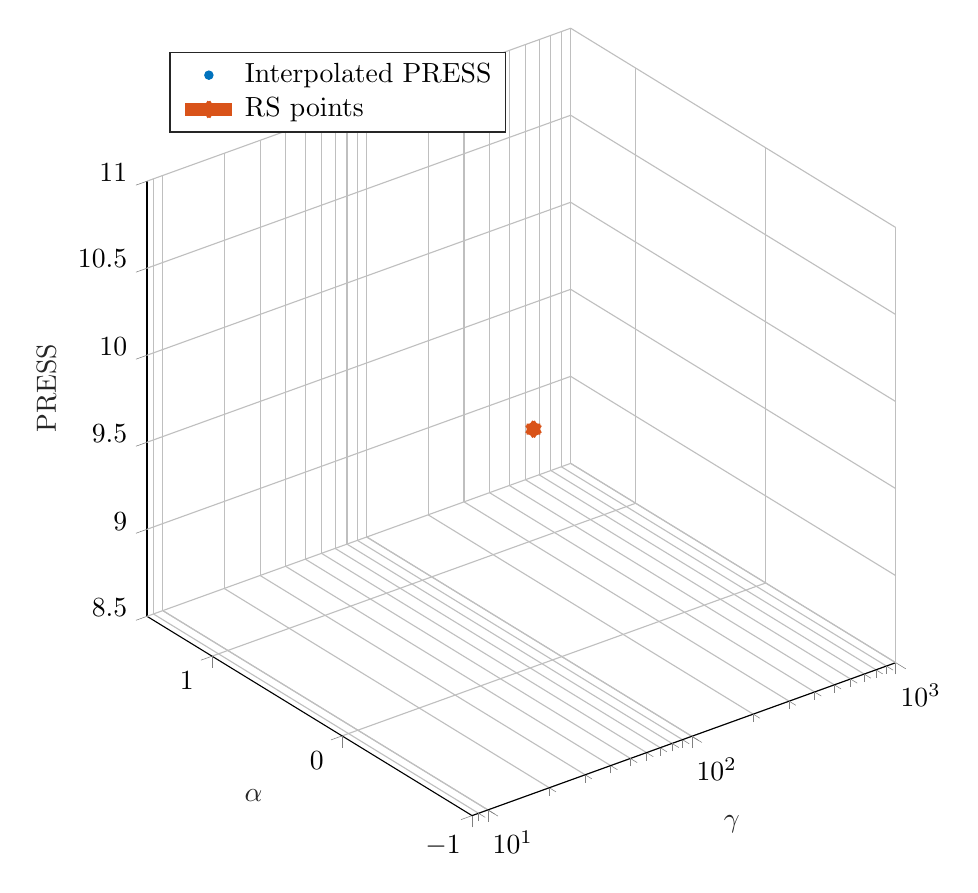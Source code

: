 % This file was created by matlab2tikz.
%
\definecolor{mycolor1}{rgb}{0.0,0.447,0.741}%
\definecolor{mycolor2}{rgb}{0.85,0.325,0.098}%
%
\begin{tikzpicture}

\begin{axis}[%
width=9.509cm,
height=10cm,
at={(0cm,0cm)},
scale only axis,
unbounded coords=jump,
xmode=log,
xmin=8.367,
xmax=1000,
xminorticks=true,
tick align=outside,
xlabel style={font=\color{white!15!black}},
xlabel={$\gamma$},
ymin=-1,
ymax=1.5,
ylabel style={font=\color{white!15!black}},
ylabel={$\alpha$},
zmin=8.5,
zmax=11,
zlabel style={font=\color{white!15!black}},
zlabel={PRESS},
view={-37.5}{30},
axis background/.style={fill=white},
axis x line*=bottom,
axis y line*=left,
axis z line*=left,
xmajorgrids,
xminorgrids,
ymajorgrids,
zmajorgrids,
legend style={at={(0.03,0.97)}, anchor=north west, legend cell align=left, align=left, draw=white!15!black}
]

\addplot3[%
surf,
fill opacity=0.4, shader=flat corner, fill=white, z buffer=sort, colormap={mymap}{[1pt] rgb(0pt)=(1,0.906,0); rgb(1pt)=(1,0.902,0); rgb(2pt)=(1,0.898,0); rgb(3pt)=(1,0.894,0); rgb(4pt)=(1,0.89,0); rgb(5pt)=(1,0.886,0); rgb(6pt)=(1,0.882,0); rgb(7pt)=(1,0.879,0); rgb(8pt)=(1,0.875,0); rgb(9pt)=(1,0.871,0); rgb(10pt)=(1,0.867,0); rgb(11pt)=(1,0.863,0); rgb(12pt)=(1,0.859,0); rgb(13pt)=(1,0.855,0); rgb(14pt)=(1,0.852,0); rgb(15pt)=(1,0.848,0); rgb(16pt)=(1,0.844,0); rgb(17pt)=(1,0.84,0); rgb(18pt)=(1,0.836,0); rgb(19pt)=(1,0.832,0); rgb(20pt)=(1,0.829,0); rgb(21pt)=(1,0.825,0); rgb(22pt)=(1,0.821,0); rgb(23pt)=(1,0.817,0); rgb(24pt)=(1,0.814,0); rgb(25pt)=(1,0.81,0); rgb(26pt)=(1,0.806,0); rgb(27pt)=(1,0.802,0); rgb(28pt)=(1,0.798,0); rgb(29pt)=(1,0.795,0); rgb(30pt)=(1,0.791,0); rgb(31pt)=(1,0.787,0); rgb(32pt)=(1,0.783,0); rgb(33pt)=(1,0.78,0); rgb(34pt)=(1,0.776,0); rgb(35pt)=(1,0.772,0); rgb(36pt)=(1,0.769,0); rgb(37pt)=(1,0.765,0); rgb(38pt)=(1,0.761,0); rgb(39pt)=(1,0.758,0); rgb(40pt)=(1,0.754,0); rgb(41pt)=(1,0.75,0); rgb(42pt)=(1,0.746,0); rgb(43pt)=(1,0.743,0); rgb(44pt)=(1,0.739,0); rgb(45pt)=(1,0.736,0); rgb(46pt)=(1,0.732,0); rgb(47pt)=(1,0.728,0); rgb(48pt)=(1,0.725,0); rgb(49pt)=(1,0.721,0); rgb(50pt)=(1,0.717,0); rgb(51pt)=(1,0.714,0); rgb(52pt)=(1.0,0.71,0); rgb(53pt)=(1.0,0.706,0); rgb(54pt)=(1.0,0.703,0); rgb(55pt)=(1.0,0.699,0); rgb(56pt)=(1.0,0.695,0); rgb(57pt)=(1.0,0.691,0); rgb(58pt)=(1.0,0.687,0); rgb(59pt)=(1.0,0.683,0); rgb(60pt)=(0.999,0.679,0); rgb(61pt)=(0.999,0.675,0); rgb(62pt)=(0.999,0.672,0); rgb(63pt)=(0.999,0.668,0); rgb(64pt)=(0.999,0.664,0); rgb(65pt)=(0.999,0.66,0); rgb(66pt)=(0.999,0.656,0); rgb(67pt)=(0.998,0.653,0); rgb(68pt)=(0.998,0.649,0); rgb(69pt)=(0.998,0.646,0); rgb(70pt)=(0.998,0.642,0); rgb(71pt)=(0.998,0.639,0); rgb(72pt)=(0.997,0.636,0); rgb(73pt)=(0.997,0.633,0); rgb(74pt)=(0.997,0.63,0); rgb(75pt)=(0.997,0.627,0); rgb(76pt)=(0.996,0.625,0); rgb(77pt)=(0.996,0.622,0); rgb(78pt)=(0.995,0.62,0); rgb(79pt)=(0.993,0.618,0); rgb(80pt)=(0.991,0.616,0); rgb(81pt)=(0.989,0.614,0); rgb(82pt)=(0.986,0.611,0); rgb(83pt)=(0.982,0.61,0); rgb(84pt)=(0.979,0.608,0); rgb(85pt)=(0.974,0.606,0); rgb(86pt)=(0.97,0.604,0); rgb(87pt)=(0.965,0.602,0); rgb(88pt)=(0.96,0.601,0); rgb(89pt)=(0.955,0.599,0); rgb(90pt)=(0.95,0.597,0); rgb(91pt)=(0.944,0.595,0); rgb(92pt)=(0.939,0.594,0); rgb(93pt)=(0.933,0.592,0); rgb(94pt)=(0.927,0.591,0); rgb(95pt)=(0.922,0.589,0); rgb(96pt)=(0.916,0.587,0); rgb(97pt)=(0.911,0.585,0); rgb(98pt)=(0.905,0.584,0); rgb(99pt)=(0.9,0.582,0); rgb(100pt)=(0.895,0.58,0); rgb(101pt)=(0.891,0.578,0); rgb(102pt)=(0.886,0.576,0); rgb(103pt)=(0.882,0.575,0); rgb(104pt)=(0.878,0.573,0); rgb(105pt)=(0.874,0.571,0); rgb(106pt)=(0.869,0.569,0); rgb(107pt)=(0.865,0.567,0); rgb(108pt)=(0.861,0.565,0); rgb(109pt)=(0.857,0.563,0); rgb(110pt)=(0.852,0.561,0); rgb(111pt)=(0.848,0.559,0); rgb(112pt)=(0.844,0.557,0); rgb(113pt)=(0.84,0.555,0); rgb(114pt)=(0.836,0.553,0); rgb(115pt)=(0.832,0.551,0); rgb(116pt)=(0.827,0.549,0); rgb(117pt)=(0.823,0.547,0); rgb(118pt)=(0.819,0.545,0); rgb(119pt)=(0.815,0.543,0); rgb(120pt)=(0.811,0.541,0); rgb(121pt)=(0.807,0.539,0); rgb(122pt)=(0.803,0.537,0); rgb(123pt)=(0.799,0.535,0); rgb(124pt)=(0.794,0.533,0); rgb(125pt)=(0.79,0.531,0); rgb(126pt)=(0.786,0.528,0); rgb(127pt)=(0.782,0.526,0); rgb(128pt)=(0.778,0.524,0); rgb(129pt)=(0.775,0.522,0); rgb(130pt)=(0.771,0.52,0); rgb(131pt)=(0.767,0.518,0); rgb(132pt)=(0.763,0.516,0); rgb(133pt)=(0.76,0.514,0); rgb(134pt)=(0.756,0.512,0); rgb(135pt)=(0.753,0.51,0); rgb(136pt)=(0.749,0.508,0); rgb(137pt)=(0.746,0.506,0); rgb(138pt)=(0.742,0.504,0); rgb(139pt)=(0.739,0.502,0); rgb(140pt)=(0.735,0.5,0); rgb(141pt)=(0.732,0.498,0); rgb(142pt)=(0.728,0.496,0); rgb(143pt)=(0.725,0.494,0); rgb(144pt)=(0.721,0.492,0); rgb(145pt)=(0.717,0.49,0); rgb(146pt)=(0.713,0.488,0); rgb(147pt)=(0.709,0.486,0); rgb(148pt)=(0.705,0.484,0); rgb(149pt)=(0.701,0.482,0); rgb(150pt)=(0.696,0.48,0); rgb(151pt)=(0.692,0.478,0); rgb(152pt)=(0.687,0.476,0); rgb(153pt)=(0.682,0.475,0); rgb(154pt)=(0.677,0.473,0); rgb(155pt)=(0.672,0.471,0); rgb(156pt)=(0.666,0.469,0); rgb(157pt)=(0.66,0.467,0); rgb(158pt)=(0.653,0.466,0); rgb(159pt)=(0.647,0.464,0); rgb(160pt)=(0.64,0.462,0); rgb(161pt)=(0.633,0.461,0); rgb(162pt)=(0.626,0.459,0); rgb(163pt)=(0.618,0.458,0); rgb(164pt)=(0.611,0.456,0); rgb(165pt)=(0.603,0.454,0); rgb(166pt)=(0.596,0.453,0); rgb(167pt)=(0.588,0.451,0); rgb(168pt)=(0.58,0.45,0); rgb(169pt)=(0.572,0.448,0); rgb(170pt)=(0.565,0.446,0); rgb(171pt)=(0.557,0.445,0); rgb(172pt)=(0.549,0.443,0); rgb(173pt)=(0.541,0.441,0); rgb(174pt)=(0.534,0.44,0); rgb(175pt)=(0.527,0.438,0); rgb(176pt)=(0.519,0.436,0); rgb(177pt)=(0.512,0.434,0); rgb(178pt)=(0.505,0.432,0); rgb(179pt)=(0.499,0.43,3.925e-06); rgb(180pt)=(0.492,0.429,3.5e-05); rgb(181pt)=(0.485,0.427,9.631e-05); rgb(182pt)=(0.479,0.425,0.0); rgb(183pt)=(0.472,0.423,0.0); rgb(184pt)=(0.466,0.421,0.0); rgb(185pt)=(0.459,0.419,0.001); rgb(186pt)=(0.452,0.417,0.001); rgb(187pt)=(0.446,0.414,0.001); rgb(188pt)=(0.439,0.412,0.001); rgb(189pt)=(0.433,0.41,0.002); rgb(190pt)=(0.427,0.408,0.002); rgb(191pt)=(0.42,0.406,0.002); rgb(192pt)=(0.414,0.404,0.003); rgb(193pt)=(0.407,0.402,0.003); rgb(194pt)=(0.401,0.399,0.003); rgb(195pt)=(0.395,0.397,0.004); rgb(196pt)=(0.389,0.395,0.004); rgb(197pt)=(0.383,0.393,0.004); rgb(198pt)=(0.377,0.39,0.005); rgb(199pt)=(0.371,0.388,0.005); rgb(200pt)=(0.365,0.386,0.006); rgb(201pt)=(0.359,0.383,0.006); rgb(202pt)=(0.353,0.381,0.007); rgb(203pt)=(0.347,0.379,0.007); rgb(204pt)=(0.341,0.376,0.008); rgb(205pt)=(0.335,0.374,0.008); rgb(206pt)=(0.33,0.372,0.009); rgb(207pt)=(0.324,0.369,0.01); rgb(208pt)=(0.319,0.367,0.012); rgb(209pt)=(0.313,0.364,0.013); rgb(210pt)=(0.308,0.362,0.014); rgb(211pt)=(0.302,0.359,0.016); rgb(212pt)=(0.297,0.357,0.018); rgb(213pt)=(0.292,0.354,0.02); rgb(214pt)=(0.286,0.351,0.022); rgb(215pt)=(0.281,0.349,0.024); rgb(216pt)=(0.276,0.346,0.026); rgb(217pt)=(0.271,0.344,0.028); rgb(218pt)=(0.265,0.341,0.03); rgb(219pt)=(0.26,0.338,0.032); rgb(220pt)=(0.255,0.335,0.034); rgb(221pt)=(0.25,0.333,0.036); rgb(222pt)=(0.245,0.33,0.038); rgb(223pt)=(0.24,0.327,0.04); rgb(224pt)=(0.235,0.325,0.042); rgb(225pt)=(0.23,0.322,0.044); rgb(226pt)=(0.225,0.319,0.046); rgb(227pt)=(0.22,0.317,0.048); rgb(228pt)=(0.215,0.314,0.049); rgb(229pt)=(0.21,0.311,0.05); rgb(230pt)=(0.205,0.308,0.052); rgb(231pt)=(0.201,0.306,0.053); rgb(232pt)=(0.196,0.303,0.054); rgb(233pt)=(0.191,0.3,0.055); rgb(234pt)=(0.186,0.298,0.056); rgb(235pt)=(0.181,0.295,0.057); rgb(236pt)=(0.176,0.292,0.058); rgb(237pt)=(0.172,0.289,0.06); rgb(238pt)=(0.167,0.287,0.061); rgb(239pt)=(0.162,0.284,0.062); rgb(240pt)=(0.158,0.281,0.063); rgb(241pt)=(0.153,0.278,0.064); rgb(242pt)=(0.148,0.276,0.065); rgb(243pt)=(0.144,0.273,0.066); rgb(244pt)=(0.139,0.27,0.066); rgb(245pt)=(0.135,0.267,0.067); rgb(246pt)=(0.13,0.265,0.068); rgb(247pt)=(0.125,0.262,0.069); rgb(248pt)=(0.121,0.259,0.07); rgb(249pt)=(0.116,0.256,0.071); rgb(250pt)=(0.112,0.253,0.071); rgb(251pt)=(0.108,0.251,0.072); rgb(252pt)=(0.103,0.248,0.073); rgb(253pt)=(0.099,0.245,0.073); rgb(254pt)=(0.095,0.242,0.074); rgb(255pt)=(0.09,0.239,0.075)}, mesh/rows=51]
table[row sep=crcr, point meta=\thisrow{c}] {%
%
x	y	z	c\\
1e-06	0	nan	nan\\
1e-06	0.02	nan	nan\\
1e-06	0.04	nan	nan\\
1e-06	0.06	nan	nan\\
1e-06	0.08	nan	nan\\
1e-06	0.1	nan	nan\\
1e-06	0.12	nan	nan\\
1e-06	0.14	nan	nan\\
1e-06	0.16	nan	nan\\
1e-06	0.18	nan	nan\\
1e-06	0.2	nan	nan\\
1e-06	0.22	nan	nan\\
1e-06	0.24	nan	nan\\
1e-06	0.26	nan	nan\\
1e-06	0.28	nan	nan\\
1e-06	0.3	nan	nan\\
1e-06	0.32	nan	nan\\
1e-06	0.34	nan	nan\\
1e-06	0.36	nan	nan\\
1e-06	0.38	nan	nan\\
1e-06	0.4	nan	nan\\
1e-06	0.42	nan	nan\\
1e-06	0.44	nan	nan\\
1e-06	0.46	nan	nan\\
1e-06	0.48	nan	nan\\
1e-06	0.5	nan	nan\\
1e-06	0.52	nan	nan\\
1e-06	0.54	nan	nan\\
1e-06	0.56	nan	nan\\
1e-06	0.58	nan	nan\\
1e-06	0.6	nan	nan\\
1e-06	0.62	nan	nan\\
1e-06	0.64	nan	nan\\
1e-06	0.66	nan	nan\\
1e-06	0.68	nan	nan\\
1e-06	0.7	nan	nan\\
1e-06	0.72	nan	nan\\
1e-06	0.74	nan	nan\\
1e-06	0.76	nan	nan\\
1e-06	0.78	nan	nan\\
1e-06	0.8	nan	nan\\
1e-06	0.82	nan	nan\\
1e-06	0.84	nan	nan\\
1e-06	0.86	nan	nan\\
1e-06	0.88	nan	nan\\
1e-06	0.9	nan	nan\\
1e-06	0.92	nan	nan\\
1e-06	0.94	nan	nan\\
1e-06	0.96	nan	nan\\
1e-06	0.98	nan	nan\\
1e-06	1	nan	nan\\
1.445e-06	0	nan	nan\\
1.445e-06	0.02	nan	nan\\
1.445e-06	0.04	nan	nan\\
1.445e-06	0.06	nan	nan\\
1.445e-06	0.08	nan	nan\\
1.445e-06	0.1	nan	nan\\
1.445e-06	0.12	nan	nan\\
1.445e-06	0.14	nan	nan\\
1.445e-06	0.16	nan	nan\\
1.445e-06	0.18	nan	nan\\
1.445e-06	0.2	nan	nan\\
1.445e-06	0.22	nan	nan\\
1.445e-06	0.24	nan	nan\\
1.445e-06	0.26	nan	nan\\
1.445e-06	0.28	nan	nan\\
1.445e-06	0.3	nan	nan\\
1.445e-06	0.32	nan	nan\\
1.445e-06	0.34	nan	nan\\
1.445e-06	0.36	nan	nan\\
1.445e-06	0.38	nan	nan\\
1.445e-06	0.4	nan	nan\\
1.445e-06	0.42	nan	nan\\
1.445e-06	0.44	nan	nan\\
1.445e-06	0.46	nan	nan\\
1.445e-06	0.48	nan	nan\\
1.445e-06	0.5	nan	nan\\
1.445e-06	0.52	nan	nan\\
1.445e-06	0.54	nan	nan\\
1.445e-06	0.56	nan	nan\\
1.445e-06	0.58	nan	nan\\
1.445e-06	0.6	nan	nan\\
1.445e-06	0.62	nan	nan\\
1.445e-06	0.64	nan	nan\\
1.445e-06	0.66	nan	nan\\
1.445e-06	0.68	nan	nan\\
1.445e-06	0.7	nan	nan\\
1.445e-06	0.72	nan	nan\\
1.445e-06	0.74	nan	nan\\
1.445e-06	0.76	nan	nan\\
1.445e-06	0.78	nan	nan\\
1.445e-06	0.8	nan	nan\\
1.445e-06	0.82	nan	nan\\
1.445e-06	0.84	nan	nan\\
1.445e-06	0.86	nan	nan\\
1.445e-06	0.88	nan	nan\\
1.445e-06	0.9	nan	nan\\
1.445e-06	0.92	nan	nan\\
1.445e-06	0.94	nan	nan\\
1.445e-06	0.96	nan	nan\\
1.445e-06	0.98	nan	nan\\
1.445e-06	1	nan	nan\\
2.089e-06	0	nan	nan\\
2.089e-06	0.02	nan	nan\\
2.089e-06	0.04	nan	nan\\
2.089e-06	0.06	nan	nan\\
2.089e-06	0.08	nan	nan\\
2.089e-06	0.1	nan	nan\\
2.089e-06	0.12	nan	nan\\
2.089e-06	0.14	nan	nan\\
2.089e-06	0.16	nan	nan\\
2.089e-06	0.18	nan	nan\\
2.089e-06	0.2	nan	nan\\
2.089e-06	0.22	nan	nan\\
2.089e-06	0.24	nan	nan\\
2.089e-06	0.26	nan	nan\\
2.089e-06	0.28	nan	nan\\
2.089e-06	0.3	nan	nan\\
2.089e-06	0.32	nan	nan\\
2.089e-06	0.34	nan	nan\\
2.089e-06	0.36	nan	nan\\
2.089e-06	0.38	nan	nan\\
2.089e-06	0.4	nan	nan\\
2.089e-06	0.42	nan	nan\\
2.089e-06	0.44	nan	nan\\
2.089e-06	0.46	nan	nan\\
2.089e-06	0.48	nan	nan\\
2.089e-06	0.5	nan	nan\\
2.089e-06	0.52	nan	nan\\
2.089e-06	0.54	nan	nan\\
2.089e-06	0.56	nan	nan\\
2.089e-06	0.58	nan	nan\\
2.089e-06	0.6	nan	nan\\
2.089e-06	0.62	nan	nan\\
2.089e-06	0.64	nan	nan\\
2.089e-06	0.66	nan	nan\\
2.089e-06	0.68	nan	nan\\
2.089e-06	0.7	nan	nan\\
2.089e-06	0.72	nan	nan\\
2.089e-06	0.74	nan	nan\\
2.089e-06	0.76	nan	nan\\
2.089e-06	0.78	nan	nan\\
2.089e-06	0.8	nan	nan\\
2.089e-06	0.82	nan	nan\\
2.089e-06	0.84	nan	nan\\
2.089e-06	0.86	nan	nan\\
2.089e-06	0.88	nan	nan\\
2.089e-06	0.9	nan	nan\\
2.089e-06	0.92	nan	nan\\
2.089e-06	0.94	nan	nan\\
2.089e-06	0.96	nan	nan\\
2.089e-06	0.98	nan	nan\\
2.089e-06	1	nan	nan\\
3.02e-06	0	nan	nan\\
3.02e-06	0.02	nan	nan\\
3.02e-06	0.04	nan	nan\\
3.02e-06	0.06	nan	nan\\
3.02e-06	0.08	nan	nan\\
3.02e-06	0.1	nan	nan\\
3.02e-06	0.12	nan	nan\\
3.02e-06	0.14	nan	nan\\
3.02e-06	0.16	nan	nan\\
3.02e-06	0.18	nan	nan\\
3.02e-06	0.2	nan	nan\\
3.02e-06	0.22	nan	nan\\
3.02e-06	0.24	nan	nan\\
3.02e-06	0.26	nan	nan\\
3.02e-06	0.28	nan	nan\\
3.02e-06	0.3	nan	nan\\
3.02e-06	0.32	nan	nan\\
3.02e-06	0.34	nan	nan\\
3.02e-06	0.36	nan	nan\\
3.02e-06	0.38	nan	nan\\
3.02e-06	0.4	nan	nan\\
3.02e-06	0.42	nan	nan\\
3.02e-06	0.44	nan	nan\\
3.02e-06	0.46	nan	nan\\
3.02e-06	0.48	nan	nan\\
3.02e-06	0.5	nan	nan\\
3.02e-06	0.52	nan	nan\\
3.02e-06	0.54	nan	nan\\
3.02e-06	0.56	nan	nan\\
3.02e-06	0.58	nan	nan\\
3.02e-06	0.6	nan	nan\\
3.02e-06	0.62	nan	nan\\
3.02e-06	0.64	nan	nan\\
3.02e-06	0.66	nan	nan\\
3.02e-06	0.68	nan	nan\\
3.02e-06	0.7	nan	nan\\
3.02e-06	0.72	nan	nan\\
3.02e-06	0.74	nan	nan\\
3.02e-06	0.76	nan	nan\\
3.02e-06	0.78	nan	nan\\
3.02e-06	0.8	nan	nan\\
3.02e-06	0.82	nan	nan\\
3.02e-06	0.84	nan	nan\\
3.02e-06	0.86	nan	nan\\
3.02e-06	0.88	nan	nan\\
3.02e-06	0.9	nan	nan\\
3.02e-06	0.92	nan	nan\\
3.02e-06	0.94	nan	nan\\
3.02e-06	0.96	nan	nan\\
3.02e-06	0.98	nan	nan\\
3.02e-06	1	nan	nan\\
4.365e-06	0	nan	nan\\
4.365e-06	0.02	nan	nan\\
4.365e-06	0.04	nan	nan\\
4.365e-06	0.06	nan	nan\\
4.365e-06	0.08	nan	nan\\
4.365e-06	0.1	nan	nan\\
4.365e-06	0.12	nan	nan\\
4.365e-06	0.14	nan	nan\\
4.365e-06	0.16	nan	nan\\
4.365e-06	0.18	nan	nan\\
4.365e-06	0.2	nan	nan\\
4.365e-06	0.22	nan	nan\\
4.365e-06	0.24	nan	nan\\
4.365e-06	0.26	nan	nan\\
4.365e-06	0.28	nan	nan\\
4.365e-06	0.3	nan	nan\\
4.365e-06	0.32	nan	nan\\
4.365e-06	0.34	nan	nan\\
4.365e-06	0.36	nan	nan\\
4.365e-06	0.38	nan	nan\\
4.365e-06	0.4	nan	nan\\
4.365e-06	0.42	nan	nan\\
4.365e-06	0.44	nan	nan\\
4.365e-06	0.46	nan	nan\\
4.365e-06	0.48	nan	nan\\
4.365e-06	0.5	nan	nan\\
4.365e-06	0.52	nan	nan\\
4.365e-06	0.54	nan	nan\\
4.365e-06	0.56	nan	nan\\
4.365e-06	0.58	nan	nan\\
4.365e-06	0.6	nan	nan\\
4.365e-06	0.62	nan	nan\\
4.365e-06	0.64	nan	nan\\
4.365e-06	0.66	nan	nan\\
4.365e-06	0.68	nan	nan\\
4.365e-06	0.7	nan	nan\\
4.365e-06	0.72	nan	nan\\
4.365e-06	0.74	nan	nan\\
4.365e-06	0.76	nan	nan\\
4.365e-06	0.78	nan	nan\\
4.365e-06	0.8	nan	nan\\
4.365e-06	0.82	nan	nan\\
4.365e-06	0.84	nan	nan\\
4.365e-06	0.86	nan	nan\\
4.365e-06	0.88	nan	nan\\
4.365e-06	0.9	nan	nan\\
4.365e-06	0.92	nan	nan\\
4.365e-06	0.94	nan	nan\\
4.365e-06	0.96	nan	nan\\
4.365e-06	0.98	nan	nan\\
4.365e-06	1	nan	nan\\
6.31e-06	0	nan	nan\\
6.31e-06	0.02	nan	nan\\
6.31e-06	0.04	nan	nan\\
6.31e-06	0.06	nan	nan\\
6.31e-06	0.08	nan	nan\\
6.31e-06	0.1	nan	nan\\
6.31e-06	0.12	nan	nan\\
6.31e-06	0.14	nan	nan\\
6.31e-06	0.16	nan	nan\\
6.31e-06	0.18	nan	nan\\
6.31e-06	0.2	nan	nan\\
6.31e-06	0.22	nan	nan\\
6.31e-06	0.24	nan	nan\\
6.31e-06	0.26	nan	nan\\
6.31e-06	0.28	nan	nan\\
6.31e-06	0.3	nan	nan\\
6.31e-06	0.32	nan	nan\\
6.31e-06	0.34	nan	nan\\
6.31e-06	0.36	nan	nan\\
6.31e-06	0.38	nan	nan\\
6.31e-06	0.4	nan	nan\\
6.31e-06	0.42	nan	nan\\
6.31e-06	0.44	nan	nan\\
6.31e-06	0.46	nan	nan\\
6.31e-06	0.48	nan	nan\\
6.31e-06	0.5	nan	nan\\
6.31e-06	0.52	nan	nan\\
6.31e-06	0.54	nan	nan\\
6.31e-06	0.56	nan	nan\\
6.31e-06	0.58	nan	nan\\
6.31e-06	0.6	nan	nan\\
6.31e-06	0.62	nan	nan\\
6.31e-06	0.64	nan	nan\\
6.31e-06	0.66	nan	nan\\
6.31e-06	0.68	nan	nan\\
6.31e-06	0.7	nan	nan\\
6.31e-06	0.72	nan	nan\\
6.31e-06	0.74	nan	nan\\
6.31e-06	0.76	nan	nan\\
6.31e-06	0.78	nan	nan\\
6.31e-06	0.8	nan	nan\\
6.31e-06	0.82	nan	nan\\
6.31e-06	0.84	nan	nan\\
6.31e-06	0.86	nan	nan\\
6.31e-06	0.88	nan	nan\\
6.31e-06	0.9	nan	nan\\
6.31e-06	0.92	nan	nan\\
6.31e-06	0.94	nan	nan\\
6.31e-06	0.96	nan	nan\\
6.31e-06	0.98	nan	nan\\
6.31e-06	1	nan	nan\\
9.12e-06	0	nan	nan\\
9.12e-06	0.02	nan	nan\\
9.12e-06	0.04	nan	nan\\
9.12e-06	0.06	nan	nan\\
9.12e-06	0.08	nan	nan\\
9.12e-06	0.1	nan	nan\\
9.12e-06	0.12	nan	nan\\
9.12e-06	0.14	nan	nan\\
9.12e-06	0.16	nan	nan\\
9.12e-06	0.18	nan	nan\\
9.12e-06	0.2	nan	nan\\
9.12e-06	0.22	nan	nan\\
9.12e-06	0.24	nan	nan\\
9.12e-06	0.26	nan	nan\\
9.12e-06	0.28	nan	nan\\
9.12e-06	0.3	nan	nan\\
9.12e-06	0.32	nan	nan\\
9.12e-06	0.34	nan	nan\\
9.12e-06	0.36	nan	nan\\
9.12e-06	0.38	nan	nan\\
9.12e-06	0.4	nan	nan\\
9.12e-06	0.42	nan	nan\\
9.12e-06	0.44	nan	nan\\
9.12e-06	0.46	nan	nan\\
9.12e-06	0.48	nan	nan\\
9.12e-06	0.5	nan	nan\\
9.12e-06	0.52	nan	nan\\
9.12e-06	0.54	nan	nan\\
9.12e-06	0.56	nan	nan\\
9.12e-06	0.58	nan	nan\\
9.12e-06	0.6	nan	nan\\
9.12e-06	0.62	nan	nan\\
9.12e-06	0.64	nan	nan\\
9.12e-06	0.66	nan	nan\\
9.12e-06	0.68	nan	nan\\
9.12e-06	0.7	nan	nan\\
9.12e-06	0.72	nan	nan\\
9.12e-06	0.74	nan	nan\\
9.12e-06	0.76	nan	nan\\
9.12e-06	0.78	nan	nan\\
9.12e-06	0.8	nan	nan\\
9.12e-06	0.82	nan	nan\\
9.12e-06	0.84	nan	nan\\
9.12e-06	0.86	nan	nan\\
9.12e-06	0.88	nan	nan\\
9.12e-06	0.9	nan	nan\\
9.12e-06	0.92	nan	nan\\
9.12e-06	0.94	nan	nan\\
9.12e-06	0.96	nan	nan\\
9.12e-06	0.98	nan	nan\\
9.12e-06	1	nan	nan\\
1.318e-05	0	nan	nan\\
1.318e-05	0.02	nan	nan\\
1.318e-05	0.04	nan	nan\\
1.318e-05	0.06	nan	nan\\
1.318e-05	0.08	nan	nan\\
1.318e-05	0.1	nan	nan\\
1.318e-05	0.12	nan	nan\\
1.318e-05	0.14	nan	nan\\
1.318e-05	0.16	nan	nan\\
1.318e-05	0.18	nan	nan\\
1.318e-05	0.2	nan	nan\\
1.318e-05	0.22	nan	nan\\
1.318e-05	0.24	nan	nan\\
1.318e-05	0.26	nan	nan\\
1.318e-05	0.28	nan	nan\\
1.318e-05	0.3	nan	nan\\
1.318e-05	0.32	nan	nan\\
1.318e-05	0.34	nan	nan\\
1.318e-05	0.36	nan	nan\\
1.318e-05	0.38	nan	nan\\
1.318e-05	0.4	nan	nan\\
1.318e-05	0.42	nan	nan\\
1.318e-05	0.44	nan	nan\\
1.318e-05	0.46	nan	nan\\
1.318e-05	0.48	nan	nan\\
1.318e-05	0.5	nan	nan\\
1.318e-05	0.52	nan	nan\\
1.318e-05	0.54	nan	nan\\
1.318e-05	0.56	nan	nan\\
1.318e-05	0.58	nan	nan\\
1.318e-05	0.6	nan	nan\\
1.318e-05	0.62	nan	nan\\
1.318e-05	0.64	nan	nan\\
1.318e-05	0.66	nan	nan\\
1.318e-05	0.68	nan	nan\\
1.318e-05	0.7	nan	nan\\
1.318e-05	0.72	nan	nan\\
1.318e-05	0.74	nan	nan\\
1.318e-05	0.76	nan	nan\\
1.318e-05	0.78	nan	nan\\
1.318e-05	0.8	nan	nan\\
1.318e-05	0.82	nan	nan\\
1.318e-05	0.84	nan	nan\\
1.318e-05	0.86	nan	nan\\
1.318e-05	0.88	nan	nan\\
1.318e-05	0.9	nan	nan\\
1.318e-05	0.92	nan	nan\\
1.318e-05	0.94	nan	nan\\
1.318e-05	0.96	nan	nan\\
1.318e-05	0.98	nan	nan\\
1.318e-05	1	nan	nan\\
1.905e-05	0	nan	nan\\
1.905e-05	0.02	nan	nan\\
1.905e-05	0.04	nan	nan\\
1.905e-05	0.06	nan	nan\\
1.905e-05	0.08	nan	nan\\
1.905e-05	0.1	nan	nan\\
1.905e-05	0.12	nan	nan\\
1.905e-05	0.14	nan	nan\\
1.905e-05	0.16	nan	nan\\
1.905e-05	0.18	nan	nan\\
1.905e-05	0.2	nan	nan\\
1.905e-05	0.22	nan	nan\\
1.905e-05	0.24	nan	nan\\
1.905e-05	0.26	nan	nan\\
1.905e-05	0.28	nan	nan\\
1.905e-05	0.3	nan	nan\\
1.905e-05	0.32	nan	nan\\
1.905e-05	0.34	nan	nan\\
1.905e-05	0.36	nan	nan\\
1.905e-05	0.38	nan	nan\\
1.905e-05	0.4	nan	nan\\
1.905e-05	0.42	nan	nan\\
1.905e-05	0.44	nan	nan\\
1.905e-05	0.46	nan	nan\\
1.905e-05	0.48	nan	nan\\
1.905e-05	0.5	nan	nan\\
1.905e-05	0.52	nan	nan\\
1.905e-05	0.54	nan	nan\\
1.905e-05	0.56	nan	nan\\
1.905e-05	0.58	nan	nan\\
1.905e-05	0.6	nan	nan\\
1.905e-05	0.62	nan	nan\\
1.905e-05	0.64	nan	nan\\
1.905e-05	0.66	nan	nan\\
1.905e-05	0.68	nan	nan\\
1.905e-05	0.7	nan	nan\\
1.905e-05	0.72	nan	nan\\
1.905e-05	0.74	nan	nan\\
1.905e-05	0.76	nan	nan\\
1.905e-05	0.78	nan	nan\\
1.905e-05	0.8	nan	nan\\
1.905e-05	0.82	nan	nan\\
1.905e-05	0.84	nan	nan\\
1.905e-05	0.86	nan	nan\\
1.905e-05	0.88	nan	nan\\
1.905e-05	0.9	nan	nan\\
1.905e-05	0.92	nan	nan\\
1.905e-05	0.94	nan	nan\\
1.905e-05	0.96	nan	nan\\
1.905e-05	0.98	nan	nan\\
1.905e-05	1	nan	nan\\
2.754e-05	0	nan	nan\\
2.754e-05	0.02	nan	nan\\
2.754e-05	0.04	nan	nan\\
2.754e-05	0.06	nan	nan\\
2.754e-05	0.08	nan	nan\\
2.754e-05	0.1	nan	nan\\
2.754e-05	0.12	nan	nan\\
2.754e-05	0.14	nan	nan\\
2.754e-05	0.16	nan	nan\\
2.754e-05	0.18	nan	nan\\
2.754e-05	0.2	nan	nan\\
2.754e-05	0.22	nan	nan\\
2.754e-05	0.24	nan	nan\\
2.754e-05	0.26	nan	nan\\
2.754e-05	0.28	nan	nan\\
2.754e-05	0.3	nan	nan\\
2.754e-05	0.32	nan	nan\\
2.754e-05	0.34	nan	nan\\
2.754e-05	0.36	nan	nan\\
2.754e-05	0.38	nan	nan\\
2.754e-05	0.4	nan	nan\\
2.754e-05	0.42	nan	nan\\
2.754e-05	0.44	nan	nan\\
2.754e-05	0.46	nan	nan\\
2.754e-05	0.48	nan	nan\\
2.754e-05	0.5	nan	nan\\
2.754e-05	0.52	nan	nan\\
2.754e-05	0.54	nan	nan\\
2.754e-05	0.56	nan	nan\\
2.754e-05	0.58	nan	nan\\
2.754e-05	0.6	nan	nan\\
2.754e-05	0.62	nan	nan\\
2.754e-05	0.64	nan	nan\\
2.754e-05	0.66	nan	nan\\
2.754e-05	0.68	nan	nan\\
2.754e-05	0.7	nan	nan\\
2.754e-05	0.72	nan	nan\\
2.754e-05	0.74	nan	nan\\
2.754e-05	0.76	nan	nan\\
2.754e-05	0.78	nan	nan\\
2.754e-05	0.8	nan	nan\\
2.754e-05	0.82	nan	nan\\
2.754e-05	0.84	nan	nan\\
2.754e-05	0.86	nan	nan\\
2.754e-05	0.88	nan	nan\\
2.754e-05	0.9	nan	nan\\
2.754e-05	0.92	nan	nan\\
2.754e-05	0.94	nan	nan\\
2.754e-05	0.96	nan	nan\\
2.754e-05	0.98	nan	nan\\
2.754e-05	1	nan	nan\\
3.981e-05	0	nan	nan\\
3.981e-05	0.02	nan	nan\\
3.981e-05	0.04	nan	nan\\
3.981e-05	0.06	nan	nan\\
3.981e-05	0.08	nan	nan\\
3.981e-05	0.1	nan	nan\\
3.981e-05	0.12	nan	nan\\
3.981e-05	0.14	nan	nan\\
3.981e-05	0.16	nan	nan\\
3.981e-05	0.18	nan	nan\\
3.981e-05	0.2	nan	nan\\
3.981e-05	0.22	nan	nan\\
3.981e-05	0.24	nan	nan\\
3.981e-05	0.26	nan	nan\\
3.981e-05	0.28	nan	nan\\
3.981e-05	0.3	nan	nan\\
3.981e-05	0.32	nan	nan\\
3.981e-05	0.34	nan	nan\\
3.981e-05	0.36	nan	nan\\
3.981e-05	0.38	nan	nan\\
3.981e-05	0.4	nan	nan\\
3.981e-05	0.42	nan	nan\\
3.981e-05	0.44	nan	nan\\
3.981e-05	0.46	nan	nan\\
3.981e-05	0.48	nan	nan\\
3.981e-05	0.5	nan	nan\\
3.981e-05	0.52	nan	nan\\
3.981e-05	0.54	nan	nan\\
3.981e-05	0.56	nan	nan\\
3.981e-05	0.58	nan	nan\\
3.981e-05	0.6	nan	nan\\
3.981e-05	0.62	nan	nan\\
3.981e-05	0.64	nan	nan\\
3.981e-05	0.66	nan	nan\\
3.981e-05	0.68	nan	nan\\
3.981e-05	0.7	nan	nan\\
3.981e-05	0.72	nan	nan\\
3.981e-05	0.74	nan	nan\\
3.981e-05	0.76	nan	nan\\
3.981e-05	0.78	nan	nan\\
3.981e-05	0.8	nan	nan\\
3.981e-05	0.82	nan	nan\\
3.981e-05	0.84	nan	nan\\
3.981e-05	0.86	nan	nan\\
3.981e-05	0.88	nan	nan\\
3.981e-05	0.9	nan	nan\\
3.981e-05	0.92	nan	nan\\
3.981e-05	0.94	nan	nan\\
3.981e-05	0.96	nan	nan\\
3.981e-05	0.98	nan	nan\\
3.981e-05	1	nan	nan\\
5.754e-05	0	nan	nan\\
5.754e-05	0.02	nan	nan\\
5.754e-05	0.04	nan	nan\\
5.754e-05	0.06	nan	nan\\
5.754e-05	0.08	nan	nan\\
5.754e-05	0.1	nan	nan\\
5.754e-05	0.12	nan	nan\\
5.754e-05	0.14	nan	nan\\
5.754e-05	0.16	nan	nan\\
5.754e-05	0.18	nan	nan\\
5.754e-05	0.2	nan	nan\\
5.754e-05	0.22	nan	nan\\
5.754e-05	0.24	nan	nan\\
5.754e-05	0.26	nan	nan\\
5.754e-05	0.28	nan	nan\\
5.754e-05	0.3	nan	nan\\
5.754e-05	0.32	nan	nan\\
5.754e-05	0.34	nan	nan\\
5.754e-05	0.36	nan	nan\\
5.754e-05	0.38	nan	nan\\
5.754e-05	0.4	nan	nan\\
5.754e-05	0.42	nan	nan\\
5.754e-05	0.44	nan	nan\\
5.754e-05	0.46	nan	nan\\
5.754e-05	0.48	nan	nan\\
5.754e-05	0.5	nan	nan\\
5.754e-05	0.52	nan	nan\\
5.754e-05	0.54	nan	nan\\
5.754e-05	0.56	nan	nan\\
5.754e-05	0.58	nan	nan\\
5.754e-05	0.6	nan	nan\\
5.754e-05	0.62	nan	nan\\
5.754e-05	0.64	nan	nan\\
5.754e-05	0.66	nan	nan\\
5.754e-05	0.68	nan	nan\\
5.754e-05	0.7	nan	nan\\
5.754e-05	0.72	nan	nan\\
5.754e-05	0.74	nan	nan\\
5.754e-05	0.76	nan	nan\\
5.754e-05	0.78	nan	nan\\
5.754e-05	0.8	nan	nan\\
5.754e-05	0.82	nan	nan\\
5.754e-05	0.84	nan	nan\\
5.754e-05	0.86	nan	nan\\
5.754e-05	0.88	nan	nan\\
5.754e-05	0.9	nan	nan\\
5.754e-05	0.92	nan	nan\\
5.754e-05	0.94	nan	nan\\
5.754e-05	0.96	nan	nan\\
5.754e-05	0.98	nan	nan\\
5.754e-05	1	nan	nan\\
8.318e-05	0	nan	nan\\
8.318e-05	0.02	nan	nan\\
8.318e-05	0.04	nan	nan\\
8.318e-05	0.06	nan	nan\\
8.318e-05	0.08	nan	nan\\
8.318e-05	0.1	nan	nan\\
8.318e-05	0.12	nan	nan\\
8.318e-05	0.14	nan	nan\\
8.318e-05	0.16	nan	nan\\
8.318e-05	0.18	nan	nan\\
8.318e-05	0.2	nan	nan\\
8.318e-05	0.22	nan	nan\\
8.318e-05	0.24	nan	nan\\
8.318e-05	0.26	nan	nan\\
8.318e-05	0.28	nan	nan\\
8.318e-05	0.3	nan	nan\\
8.318e-05	0.32	nan	nan\\
8.318e-05	0.34	nan	nan\\
8.318e-05	0.36	nan	nan\\
8.318e-05	0.38	nan	nan\\
8.318e-05	0.4	nan	nan\\
8.318e-05	0.42	nan	nan\\
8.318e-05	0.44	nan	nan\\
8.318e-05	0.46	nan	nan\\
8.318e-05	0.48	nan	nan\\
8.318e-05	0.5	nan	nan\\
8.318e-05	0.52	nan	nan\\
8.318e-05	0.54	nan	nan\\
8.318e-05	0.56	nan	nan\\
8.318e-05	0.58	nan	nan\\
8.318e-05	0.6	nan	nan\\
8.318e-05	0.62	nan	nan\\
8.318e-05	0.64	nan	nan\\
8.318e-05	0.66	nan	nan\\
8.318e-05	0.68	nan	nan\\
8.318e-05	0.7	nan	nan\\
8.318e-05	0.72	nan	nan\\
8.318e-05	0.74	nan	nan\\
8.318e-05	0.76	nan	nan\\
8.318e-05	0.78	nan	nan\\
8.318e-05	0.8	nan	nan\\
8.318e-05	0.82	nan	nan\\
8.318e-05	0.84	nan	nan\\
8.318e-05	0.86	nan	nan\\
8.318e-05	0.88	nan	nan\\
8.318e-05	0.9	nan	nan\\
8.318e-05	0.92	nan	nan\\
8.318e-05	0.94	nan	nan\\
8.318e-05	0.96	nan	nan\\
8.318e-05	0.98	nan	nan\\
8.318e-05	1	nan	nan\\
0.0	0	nan	nan\\
0.0	0.02	nan	nan\\
0.0	0.04	nan	nan\\
0.0	0.06	nan	nan\\
0.0	0.08	nan	nan\\
0.0	0.1	nan	nan\\
0.0	0.12	nan	nan\\
0.0	0.14	nan	nan\\
0.0	0.16	nan	nan\\
0.0	0.18	nan	nan\\
0.0	0.2	nan	nan\\
0.0	0.22	nan	nan\\
0.0	0.24	nan	nan\\
0.0	0.26	nan	nan\\
0.0	0.28	nan	nan\\
0.0	0.3	nan	nan\\
0.0	0.32	nan	nan\\
0.0	0.34	nan	nan\\
0.0	0.36	nan	nan\\
0.0	0.38	nan	nan\\
0.0	0.4	nan	nan\\
0.0	0.42	nan	nan\\
0.0	0.44	nan	nan\\
0.0	0.46	nan	nan\\
0.0	0.48	nan	nan\\
0.0	0.5	nan	nan\\
0.0	0.52	nan	nan\\
0.0	0.54	nan	nan\\
0.0	0.56	nan	nan\\
0.0	0.58	nan	nan\\
0.0	0.6	nan	nan\\
0.0	0.62	nan	nan\\
0.0	0.64	nan	nan\\
0.0	0.66	nan	nan\\
0.0	0.68	nan	nan\\
0.0	0.7	nan	nan\\
0.0	0.72	nan	nan\\
0.0	0.74	nan	nan\\
0.0	0.76	nan	nan\\
0.0	0.78	nan	nan\\
0.0	0.8	nan	nan\\
0.0	0.82	nan	nan\\
0.0	0.84	nan	nan\\
0.0	0.86	nan	nan\\
0.0	0.88	nan	nan\\
0.0	0.9	nan	nan\\
0.0	0.92	nan	nan\\
0.0	0.94	nan	nan\\
0.0	0.96	nan	nan\\
0.0	0.98	nan	nan\\
0.0	1	nan	nan\\
0.0	0	nan	nan\\
0.0	0.02	nan	nan\\
0.0	0.04	nan	nan\\
0.0	0.06	nan	nan\\
0.0	0.08	nan	nan\\
0.0	0.1	nan	nan\\
0.0	0.12	nan	nan\\
0.0	0.14	nan	nan\\
0.0	0.16	nan	nan\\
0.0	0.18	nan	nan\\
0.0	0.2	nan	nan\\
0.0	0.22	nan	nan\\
0.0	0.24	nan	nan\\
0.0	0.26	nan	nan\\
0.0	0.28	nan	nan\\
0.0	0.3	nan	nan\\
0.0	0.32	nan	nan\\
0.0	0.34	nan	nan\\
0.0	0.36	nan	nan\\
0.0	0.38	nan	nan\\
0.0	0.4	nan	nan\\
0.0	0.42	nan	nan\\
0.0	0.44	nan	nan\\
0.0	0.46	nan	nan\\
0.0	0.48	nan	nan\\
0.0	0.5	nan	nan\\
0.0	0.52	nan	nan\\
0.0	0.54	nan	nan\\
0.0	0.56	nan	nan\\
0.0	0.58	nan	nan\\
0.0	0.6	nan	nan\\
0.0	0.62	nan	nan\\
0.0	0.64	nan	nan\\
0.0	0.66	nan	nan\\
0.0	0.68	nan	nan\\
0.0	0.7	nan	nan\\
0.0	0.72	nan	nan\\
0.0	0.74	nan	nan\\
0.0	0.76	nan	nan\\
0.0	0.78	nan	nan\\
0.0	0.8	nan	nan\\
0.0	0.82	nan	nan\\
0.0	0.84	nan	nan\\
0.0	0.86	nan	nan\\
0.0	0.88	nan	nan\\
0.0	0.9	nan	nan\\
0.0	0.92	nan	nan\\
0.0	0.94	nan	nan\\
0.0	0.96	nan	nan\\
0.0	0.98	nan	nan\\
0.0	1	nan	nan\\
0.0	0	nan	nan\\
0.0	0.02	nan	nan\\
0.0	0.04	nan	nan\\
0.0	0.06	nan	nan\\
0.0	0.08	nan	nan\\
0.0	0.1	nan	nan\\
0.0	0.12	nan	nan\\
0.0	0.14	nan	nan\\
0.0	0.16	nan	nan\\
0.0	0.18	nan	nan\\
0.0	0.2	nan	nan\\
0.0	0.22	nan	nan\\
0.0	0.24	nan	nan\\
0.0	0.26	nan	nan\\
0.0	0.28	nan	nan\\
0.0	0.3	nan	nan\\
0.0	0.32	nan	nan\\
0.0	0.34	nan	nan\\
0.0	0.36	nan	nan\\
0.0	0.38	nan	nan\\
0.0	0.4	nan	nan\\
0.0	0.42	nan	nan\\
0.0	0.44	nan	nan\\
0.0	0.46	nan	nan\\
0.0	0.48	nan	nan\\
0.0	0.5	nan	nan\\
0.0	0.52	nan	nan\\
0.0	0.54	nan	nan\\
0.0	0.56	nan	nan\\
0.0	0.58	nan	nan\\
0.0	0.6	nan	nan\\
0.0	0.62	nan	nan\\
0.0	0.64	nan	nan\\
0.0	0.66	nan	nan\\
0.0	0.68	nan	nan\\
0.0	0.7	nan	nan\\
0.0	0.72	nan	nan\\
0.0	0.74	nan	nan\\
0.0	0.76	nan	nan\\
0.0	0.78	nan	nan\\
0.0	0.8	nan	nan\\
0.0	0.82	nan	nan\\
0.0	0.84	nan	nan\\
0.0	0.86	nan	nan\\
0.0	0.88	nan	nan\\
0.0	0.9	nan	nan\\
0.0	0.92	nan	nan\\
0.0	0.94	nan	nan\\
0.0	0.96	nan	nan\\
0.0	0.98	nan	nan\\
0.0	1	nan	nan\\
0.0	0	nan	nan\\
0.0	0.02	nan	nan\\
0.0	0.04	nan	nan\\
0.0	0.06	nan	nan\\
0.0	0.08	nan	nan\\
0.0	0.1	nan	nan\\
0.0	0.12	nan	nan\\
0.0	0.14	nan	nan\\
0.0	0.16	nan	nan\\
0.0	0.18	nan	nan\\
0.0	0.2	nan	nan\\
0.0	0.22	nan	nan\\
0.0	0.24	nan	nan\\
0.0	0.26	nan	nan\\
0.0	0.28	nan	nan\\
0.0	0.3	nan	nan\\
0.0	0.32	nan	nan\\
0.0	0.34	nan	nan\\
0.0	0.36	nan	nan\\
0.0	0.38	nan	nan\\
0.0	0.4	nan	nan\\
0.0	0.42	nan	nan\\
0.0	0.44	nan	nan\\
0.0	0.46	nan	nan\\
0.0	0.48	nan	nan\\
0.0	0.5	nan	nan\\
0.0	0.52	nan	nan\\
0.0	0.54	nan	nan\\
0.0	0.56	nan	nan\\
0.0	0.58	nan	nan\\
0.0	0.6	nan	nan\\
0.0	0.62	nan	nan\\
0.0	0.64	nan	nan\\
0.0	0.66	nan	nan\\
0.0	0.68	nan	nan\\
0.0	0.7	nan	nan\\
0.0	0.72	nan	nan\\
0.0	0.74	nan	nan\\
0.0	0.76	nan	nan\\
0.0	0.78	nan	nan\\
0.0	0.8	nan	nan\\
0.0	0.82	nan	nan\\
0.0	0.84	nan	nan\\
0.0	0.86	nan	nan\\
0.0	0.88	nan	nan\\
0.0	0.9	nan	nan\\
0.0	0.92	nan	nan\\
0.0	0.94	nan	nan\\
0.0	0.96	nan	nan\\
0.0	0.98	nan	nan\\
0.0	1	nan	nan\\
0.001	0	nan	nan\\
0.001	0.02	nan	nan\\
0.001	0.04	nan	nan\\
0.001	0.06	nan	nan\\
0.001	0.08	nan	nan\\
0.001	0.1	nan	nan\\
0.001	0.12	nan	nan\\
0.001	0.14	nan	nan\\
0.001	0.16	nan	nan\\
0.001	0.18	nan	nan\\
0.001	0.2	nan	nan\\
0.001	0.22	nan	nan\\
0.001	0.24	nan	nan\\
0.001	0.26	nan	nan\\
0.001	0.28	nan	nan\\
0.001	0.3	nan	nan\\
0.001	0.32	nan	nan\\
0.001	0.34	nan	nan\\
0.001	0.36	nan	nan\\
0.001	0.38	nan	nan\\
0.001	0.4	nan	nan\\
0.001	0.42	nan	nan\\
0.001	0.44	nan	nan\\
0.001	0.46	nan	nan\\
0.001	0.48	nan	nan\\
0.001	0.5	nan	nan\\
0.001	0.52	nan	nan\\
0.001	0.54	nan	nan\\
0.001	0.56	nan	nan\\
0.001	0.58	nan	nan\\
0.001	0.6	nan	nan\\
0.001	0.62	nan	nan\\
0.001	0.64	nan	nan\\
0.001	0.66	nan	nan\\
0.001	0.68	nan	nan\\
0.001	0.7	nan	nan\\
0.001	0.72	nan	nan\\
0.001	0.74	nan	nan\\
0.001	0.76	nan	nan\\
0.001	0.78	nan	nan\\
0.001	0.8	nan	nan\\
0.001	0.82	nan	nan\\
0.001	0.84	nan	nan\\
0.001	0.86	nan	nan\\
0.001	0.88	nan	nan\\
0.001	0.9	nan	nan\\
0.001	0.92	nan	nan\\
0.001	0.94	nan	nan\\
0.001	0.96	nan	nan\\
0.001	0.98	nan	nan\\
0.001	1	nan	nan\\
0.001	0	nan	nan\\
0.001	0.02	nan	nan\\
0.001	0.04	nan	nan\\
0.001	0.06	nan	nan\\
0.001	0.08	nan	nan\\
0.001	0.1	nan	nan\\
0.001	0.12	nan	nan\\
0.001	0.14	nan	nan\\
0.001	0.16	nan	nan\\
0.001	0.18	nan	nan\\
0.001	0.2	nan	nan\\
0.001	0.22	nan	nan\\
0.001	0.24	nan	nan\\
0.001	0.26	nan	nan\\
0.001	0.28	nan	nan\\
0.001	0.3	nan	nan\\
0.001	0.32	nan	nan\\
0.001	0.34	nan	nan\\
0.001	0.36	nan	nan\\
0.001	0.38	nan	nan\\
0.001	0.4	nan	nan\\
0.001	0.42	nan	nan\\
0.001	0.44	nan	nan\\
0.001	0.46	nan	nan\\
0.001	0.48	nan	nan\\
0.001	0.5	nan	nan\\
0.001	0.52	nan	nan\\
0.001	0.54	nan	nan\\
0.001	0.56	nan	nan\\
0.001	0.58	nan	nan\\
0.001	0.6	nan	nan\\
0.001	0.62	nan	nan\\
0.001	0.64	nan	nan\\
0.001	0.66	nan	nan\\
0.001	0.68	nan	nan\\
0.001	0.7	nan	nan\\
0.001	0.72	nan	nan\\
0.001	0.74	nan	nan\\
0.001	0.76	nan	nan\\
0.001	0.78	nan	nan\\
0.001	0.8	nan	nan\\
0.001	0.82	nan	nan\\
0.001	0.84	nan	nan\\
0.001	0.86	nan	nan\\
0.001	0.88	nan	nan\\
0.001	0.9	nan	nan\\
0.001	0.92	nan	nan\\
0.001	0.94	nan	nan\\
0.001	0.96	nan	nan\\
0.001	0.98	nan	nan\\
0.001	1	nan	nan\\
0.001	0	nan	nan\\
0.001	0.02	nan	nan\\
0.001	0.04	nan	nan\\
0.001	0.06	nan	nan\\
0.001	0.08	nan	nan\\
0.001	0.1	nan	nan\\
0.001	0.12	nan	nan\\
0.001	0.14	nan	nan\\
0.001	0.16	nan	nan\\
0.001	0.18	nan	nan\\
0.001	0.2	nan	nan\\
0.001	0.22	nan	nan\\
0.001	0.24	nan	nan\\
0.001	0.26	nan	nan\\
0.001	0.28	nan	nan\\
0.001	0.3	nan	nan\\
0.001	0.32	nan	nan\\
0.001	0.34	nan	nan\\
0.001	0.36	nan	nan\\
0.001	0.38	nan	nan\\
0.001	0.4	nan	nan\\
0.001	0.42	nan	nan\\
0.001	0.44	nan	nan\\
0.001	0.46	nan	nan\\
0.001	0.48	nan	nan\\
0.001	0.5	nan	nan\\
0.001	0.52	nan	nan\\
0.001	0.54	nan	nan\\
0.001	0.56	nan	nan\\
0.001	0.58	nan	nan\\
0.001	0.6	nan	nan\\
0.001	0.62	nan	nan\\
0.001	0.64	nan	nan\\
0.001	0.66	nan	nan\\
0.001	0.68	nan	nan\\
0.001	0.7	nan	nan\\
0.001	0.72	nan	nan\\
0.001	0.74	nan	nan\\
0.001	0.76	nan	nan\\
0.001	0.78	nan	nan\\
0.001	0.8	nan	nan\\
0.001	0.82	nan	nan\\
0.001	0.84	nan	nan\\
0.001	0.86	nan	nan\\
0.001	0.88	nan	nan\\
0.001	0.9	nan	nan\\
0.001	0.92	nan	nan\\
0.001	0.94	nan	nan\\
0.001	0.96	nan	nan\\
0.001	0.98	nan	nan\\
0.001	1	nan	nan\\
0.002	0	nan	nan\\
0.002	0.02	nan	nan\\
0.002	0.04	nan	nan\\
0.002	0.06	nan	nan\\
0.002	0.08	nan	nan\\
0.002	0.1	nan	nan\\
0.002	0.12	nan	nan\\
0.002	0.14	nan	nan\\
0.002	0.16	nan	nan\\
0.002	0.18	nan	nan\\
0.002	0.2	nan	nan\\
0.002	0.22	nan	nan\\
0.002	0.24	nan	nan\\
0.002	0.26	nan	nan\\
0.002	0.28	nan	nan\\
0.002	0.3	nan	nan\\
0.002	0.32	nan	nan\\
0.002	0.34	nan	nan\\
0.002	0.36	nan	nan\\
0.002	0.38	nan	nan\\
0.002	0.4	nan	nan\\
0.002	0.42	nan	nan\\
0.002	0.44	nan	nan\\
0.002	0.46	nan	nan\\
0.002	0.48	nan	nan\\
0.002	0.5	nan	nan\\
0.002	0.52	nan	nan\\
0.002	0.54	nan	nan\\
0.002	0.56	nan	nan\\
0.002	0.58	nan	nan\\
0.002	0.6	nan	nan\\
0.002	0.62	nan	nan\\
0.002	0.64	nan	nan\\
0.002	0.66	nan	nan\\
0.002	0.68	nan	nan\\
0.002	0.7	nan	nan\\
0.002	0.72	nan	nan\\
0.002	0.74	nan	nan\\
0.002	0.76	nan	nan\\
0.002	0.78	nan	nan\\
0.002	0.8	nan	nan\\
0.002	0.82	nan	nan\\
0.002	0.84	nan	nan\\
0.002	0.86	nan	nan\\
0.002	0.88	nan	nan\\
0.002	0.9	nan	nan\\
0.002	0.92	nan	nan\\
0.002	0.94	nan	nan\\
0.002	0.96	nan	nan\\
0.002	0.98	nan	nan\\
0.002	1	nan	nan\\
0.002	0	nan	nan\\
0.002	0.02	nan	nan\\
0.002	0.04	nan	nan\\
0.002	0.06	nan	nan\\
0.002	0.08	nan	nan\\
0.002	0.1	nan	nan\\
0.002	0.12	nan	nan\\
0.002	0.14	nan	nan\\
0.002	0.16	nan	nan\\
0.002	0.18	nan	nan\\
0.002	0.2	nan	nan\\
0.002	0.22	nan	nan\\
0.002	0.24	nan	nan\\
0.002	0.26	nan	nan\\
0.002	0.28	nan	nan\\
0.002	0.3	nan	nan\\
0.002	0.32	nan	nan\\
0.002	0.34	nan	nan\\
0.002	0.36	nan	nan\\
0.002	0.38	nan	nan\\
0.002	0.4	nan	nan\\
0.002	0.42	nan	nan\\
0.002	0.44	nan	nan\\
0.002	0.46	nan	nan\\
0.002	0.48	nan	nan\\
0.002	0.5	nan	nan\\
0.002	0.52	nan	nan\\
0.002	0.54	nan	nan\\
0.002	0.56	nan	nan\\
0.002	0.58	nan	nan\\
0.002	0.6	nan	nan\\
0.002	0.62	nan	nan\\
0.002	0.64	nan	nan\\
0.002	0.66	nan	nan\\
0.002	0.68	nan	nan\\
0.002	0.7	nan	nan\\
0.002	0.72	nan	nan\\
0.002	0.74	nan	nan\\
0.002	0.76	nan	nan\\
0.002	0.78	nan	nan\\
0.002	0.8	nan	nan\\
0.002	0.82	nan	nan\\
0.002	0.84	nan	nan\\
0.002	0.86	nan	nan\\
0.002	0.88	nan	nan\\
0.002	0.9	nan	nan\\
0.002	0.92	nan	nan\\
0.002	0.94	nan	nan\\
0.002	0.96	nan	nan\\
0.002	0.98	nan	nan\\
0.002	1	nan	nan\\
0.003	0	nan	nan\\
0.003	0.02	nan	nan\\
0.003	0.04	nan	nan\\
0.003	0.06	nan	nan\\
0.003	0.08	nan	nan\\
0.003	0.1	nan	nan\\
0.003	0.12	nan	nan\\
0.003	0.14	nan	nan\\
0.003	0.16	nan	nan\\
0.003	0.18	nan	nan\\
0.003	0.2	nan	nan\\
0.003	0.22	nan	nan\\
0.003	0.24	nan	nan\\
0.003	0.26	nan	nan\\
0.003	0.28	nan	nan\\
0.003	0.3	nan	nan\\
0.003	0.32	nan	nan\\
0.003	0.34	nan	nan\\
0.003	0.36	nan	nan\\
0.003	0.38	nan	nan\\
0.003	0.4	nan	nan\\
0.003	0.42	nan	nan\\
0.003	0.44	nan	nan\\
0.003	0.46	nan	nan\\
0.003	0.48	nan	nan\\
0.003	0.5	nan	nan\\
0.003	0.52	nan	nan\\
0.003	0.54	nan	nan\\
0.003	0.56	nan	nan\\
0.003	0.58	nan	nan\\
0.003	0.6	nan	nan\\
0.003	0.62	nan	nan\\
0.003	0.64	nan	nan\\
0.003	0.66	nan	nan\\
0.003	0.68	nan	nan\\
0.003	0.7	nan	nan\\
0.003	0.72	nan	nan\\
0.003	0.74	nan	nan\\
0.003	0.76	nan	nan\\
0.003	0.78	nan	nan\\
0.003	0.8	nan	nan\\
0.003	0.82	nan	nan\\
0.003	0.84	nan	nan\\
0.003	0.86	nan	nan\\
0.003	0.88	nan	nan\\
0.003	0.9	nan	nan\\
0.003	0.92	nan	nan\\
0.003	0.94	nan	nan\\
0.003	0.96	nan	nan\\
0.003	0.98	nan	nan\\
0.003	1	nan	nan\\
0.005	0	nan	nan\\
0.005	0.02	nan	nan\\
0.005	0.04	nan	nan\\
0.005	0.06	nan	nan\\
0.005	0.08	nan	nan\\
0.005	0.1	nan	nan\\
0.005	0.12	nan	nan\\
0.005	0.14	nan	nan\\
0.005	0.16	nan	nan\\
0.005	0.18	nan	nan\\
0.005	0.2	nan	nan\\
0.005	0.22	nan	nan\\
0.005	0.24	nan	nan\\
0.005	0.26	nan	nan\\
0.005	0.28	nan	nan\\
0.005	0.3	nan	nan\\
0.005	0.32	nan	nan\\
0.005	0.34	nan	nan\\
0.005	0.36	nan	nan\\
0.005	0.38	nan	nan\\
0.005	0.4	nan	nan\\
0.005	0.42	nan	nan\\
0.005	0.44	nan	nan\\
0.005	0.46	nan	nan\\
0.005	0.48	nan	nan\\
0.005	0.5	nan	nan\\
0.005	0.52	nan	nan\\
0.005	0.54	nan	nan\\
0.005	0.56	nan	nan\\
0.005	0.58	nan	nan\\
0.005	0.6	nan	nan\\
0.005	0.62	nan	nan\\
0.005	0.64	nan	nan\\
0.005	0.66	nan	nan\\
0.005	0.68	nan	nan\\
0.005	0.7	nan	nan\\
0.005	0.72	nan	nan\\
0.005	0.74	nan	nan\\
0.005	0.76	nan	nan\\
0.005	0.78	nan	nan\\
0.005	0.8	nan	nan\\
0.005	0.82	nan	nan\\
0.005	0.84	nan	nan\\
0.005	0.86	nan	nan\\
0.005	0.88	nan	nan\\
0.005	0.9	nan	nan\\
0.005	0.92	nan	nan\\
0.005	0.94	nan	nan\\
0.005	0.96	nan	nan\\
0.005	0.98	nan	nan\\
0.005	1	nan	nan\\
0.007	0	nan	nan\\
0.007	0.02	nan	nan\\
0.007	0.04	nan	nan\\
0.007	0.06	nan	nan\\
0.007	0.08	nan	nan\\
0.007	0.1	nan	nan\\
0.007	0.12	nan	nan\\
0.007	0.14	nan	nan\\
0.007	0.16	nan	nan\\
0.007	0.18	nan	nan\\
0.007	0.2	nan	nan\\
0.007	0.22	nan	nan\\
0.007	0.24	nan	nan\\
0.007	0.26	nan	nan\\
0.007	0.28	nan	nan\\
0.007	0.3	nan	nan\\
0.007	0.32	nan	nan\\
0.007	0.34	nan	nan\\
0.007	0.36	nan	nan\\
0.007	0.38	nan	nan\\
0.007	0.4	nan	nan\\
0.007	0.42	nan	nan\\
0.007	0.44	nan	nan\\
0.007	0.46	nan	nan\\
0.007	0.48	nan	nan\\
0.007	0.5	nan	nan\\
0.007	0.52	nan	nan\\
0.007	0.54	nan	nan\\
0.007	0.56	nan	nan\\
0.007	0.58	nan	nan\\
0.007	0.6	nan	nan\\
0.007	0.62	nan	nan\\
0.007	0.64	nan	nan\\
0.007	0.66	nan	nan\\
0.007	0.68	nan	nan\\
0.007	0.7	nan	nan\\
0.007	0.72	nan	nan\\
0.007	0.74	nan	nan\\
0.007	0.76	nan	nan\\
0.007	0.78	nan	nan\\
0.007	0.8	nan	nan\\
0.007	0.82	nan	nan\\
0.007	0.84	nan	nan\\
0.007	0.86	nan	nan\\
0.007	0.88	nan	nan\\
0.007	0.9	nan	nan\\
0.007	0.92	nan	nan\\
0.007	0.94	nan	nan\\
0.007	0.96	nan	nan\\
0.007	0.98	nan	nan\\
0.007	1	nan	nan\\
0.01	0	nan	nan\\
0.01	0.02	nan	nan\\
0.01	0.04	nan	nan\\
0.01	0.06	nan	nan\\
0.01	0.08	nan	nan\\
0.01	0.1	nan	nan\\
0.01	0.12	nan	nan\\
0.01	0.14	nan	nan\\
0.01	0.16	nan	nan\\
0.01	0.18	nan	nan\\
0.01	0.2	nan	nan\\
0.01	0.22	nan	nan\\
0.01	0.24	nan	nan\\
0.01	0.26	nan	nan\\
0.01	0.28	nan	nan\\
0.01	0.3	nan	nan\\
0.01	0.32	nan	nan\\
0.01	0.34	nan	nan\\
0.01	0.36	nan	nan\\
0.01	0.38	nan	nan\\
0.01	0.4	nan	nan\\
0.01	0.42	nan	nan\\
0.01	0.44	nan	nan\\
0.01	0.46	nan	nan\\
0.01	0.48	nan	nan\\
0.01	0.5	nan	nan\\
0.01	0.52	nan	nan\\
0.01	0.54	nan	nan\\
0.01	0.56	nan	nan\\
0.01	0.58	nan	nan\\
0.01	0.6	nan	nan\\
0.01	0.62	nan	nan\\
0.01	0.64	nan	nan\\
0.01	0.66	nan	nan\\
0.01	0.68	nan	nan\\
0.01	0.7	nan	nan\\
0.01	0.72	nan	nan\\
0.01	0.74	nan	nan\\
0.01	0.76	nan	nan\\
0.01	0.78	nan	nan\\
0.01	0.8	nan	nan\\
0.01	0.82	nan	nan\\
0.01	0.84	nan	nan\\
0.01	0.86	nan	nan\\
0.01	0.88	nan	nan\\
0.01	0.9	nan	nan\\
0.01	0.92	nan	nan\\
0.01	0.94	nan	nan\\
0.01	0.96	nan	nan\\
0.01	0.98	nan	nan\\
0.01	1	nan	nan\\
0.014	0	nan	nan\\
0.014	0.02	nan	nan\\
0.014	0.04	nan	nan\\
0.014	0.06	nan	nan\\
0.014	0.08	nan	nan\\
0.014	0.1	nan	nan\\
0.014	0.12	nan	nan\\
0.014	0.14	nan	nan\\
0.014	0.16	nan	nan\\
0.014	0.18	nan	nan\\
0.014	0.2	nan	nan\\
0.014	0.22	nan	nan\\
0.014	0.24	nan	nan\\
0.014	0.26	nan	nan\\
0.014	0.28	nan	nan\\
0.014	0.3	nan	nan\\
0.014	0.32	nan	nan\\
0.014	0.34	nan	nan\\
0.014	0.36	nan	nan\\
0.014	0.38	nan	nan\\
0.014	0.4	nan	nan\\
0.014	0.42	nan	nan\\
0.014	0.44	nan	nan\\
0.014	0.46	nan	nan\\
0.014	0.48	nan	nan\\
0.014	0.5	nan	nan\\
0.014	0.52	nan	nan\\
0.014	0.54	nan	nan\\
0.014	0.56	nan	nan\\
0.014	0.58	nan	nan\\
0.014	0.6	nan	nan\\
0.014	0.62	nan	nan\\
0.014	0.64	nan	nan\\
0.014	0.66	nan	nan\\
0.014	0.68	nan	nan\\
0.014	0.7	nan	nan\\
0.014	0.72	nan	nan\\
0.014	0.74	nan	nan\\
0.014	0.76	nan	nan\\
0.014	0.78	nan	nan\\
0.014	0.8	nan	nan\\
0.014	0.82	nan	nan\\
0.014	0.84	nan	nan\\
0.014	0.86	nan	nan\\
0.014	0.88	nan	nan\\
0.014	0.9	nan	nan\\
0.014	0.92	nan	nan\\
0.014	0.94	nan	nan\\
0.014	0.96	nan	nan\\
0.014	0.98	nan	nan\\
0.014	1	nan	nan\\
0.021	0	nan	nan\\
0.021	0.02	nan	nan\\
0.021	0.04	nan	nan\\
0.021	0.06	nan	nan\\
0.021	0.08	nan	nan\\
0.021	0.1	nan	nan\\
0.021	0.12	nan	nan\\
0.021	0.14	nan	nan\\
0.021	0.16	nan	nan\\
0.021	0.18	nan	nan\\
0.021	0.2	nan	nan\\
0.021	0.22	nan	nan\\
0.021	0.24	nan	nan\\
0.021	0.26	nan	nan\\
0.021	0.28	nan	nan\\
0.021	0.3	nan	nan\\
0.021	0.32	nan	nan\\
0.021	0.34	nan	nan\\
0.021	0.36	nan	nan\\
0.021	0.38	nan	nan\\
0.021	0.4	nan	nan\\
0.021	0.42	nan	nan\\
0.021	0.44	nan	nan\\
0.021	0.46	nan	nan\\
0.021	0.48	nan	nan\\
0.021	0.5	nan	nan\\
0.021	0.52	nan	nan\\
0.021	0.54	nan	nan\\
0.021	0.56	nan	nan\\
0.021	0.58	nan	nan\\
0.021	0.6	nan	nan\\
0.021	0.62	nan	nan\\
0.021	0.64	nan	nan\\
0.021	0.66	nan	nan\\
0.021	0.68	nan	nan\\
0.021	0.7	nan	nan\\
0.021	0.72	nan	nan\\
0.021	0.74	nan	nan\\
0.021	0.76	nan	nan\\
0.021	0.78	nan	nan\\
0.021	0.8	nan	nan\\
0.021	0.82	nan	nan\\
0.021	0.84	nan	nan\\
0.021	0.86	nan	nan\\
0.021	0.88	nan	nan\\
0.021	0.9	nan	nan\\
0.021	0.92	nan	nan\\
0.021	0.94	nan	nan\\
0.021	0.96	nan	nan\\
0.021	0.98	nan	nan\\
0.021	1	nan	nan\\
0.03	0	nan	nan\\
0.03	0.02	nan	nan\\
0.03	0.04	nan	nan\\
0.03	0.06	nan	nan\\
0.03	0.08	nan	nan\\
0.03	0.1	nan	nan\\
0.03	0.12	nan	nan\\
0.03	0.14	nan	nan\\
0.03	0.16	nan	nan\\
0.03	0.18	nan	nan\\
0.03	0.2	nan	nan\\
0.03	0.22	nan	nan\\
0.03	0.24	nan	nan\\
0.03	0.26	nan	nan\\
0.03	0.28	nan	nan\\
0.03	0.3	nan	nan\\
0.03	0.32	nan	nan\\
0.03	0.34	nan	nan\\
0.03	0.36	nan	nan\\
0.03	0.38	nan	nan\\
0.03	0.4	nan	nan\\
0.03	0.42	nan	nan\\
0.03	0.44	nan	nan\\
0.03	0.46	nan	nan\\
0.03	0.48	nan	nan\\
0.03	0.5	nan	nan\\
0.03	0.52	nan	nan\\
0.03	0.54	nan	nan\\
0.03	0.56	nan	nan\\
0.03	0.58	nan	nan\\
0.03	0.6	nan	nan\\
0.03	0.62	nan	nan\\
0.03	0.64	nan	nan\\
0.03	0.66	nan	nan\\
0.03	0.68	nan	nan\\
0.03	0.7	nan	nan\\
0.03	0.72	nan	nan\\
0.03	0.74	nan	nan\\
0.03	0.76	nan	nan\\
0.03	0.78	nan	nan\\
0.03	0.8	nan	nan\\
0.03	0.82	nan	nan\\
0.03	0.84	nan	nan\\
0.03	0.86	nan	nan\\
0.03	0.88	nan	nan\\
0.03	0.9	nan	nan\\
0.03	0.92	nan	nan\\
0.03	0.94	nan	nan\\
0.03	0.96	nan	nan\\
0.03	0.98	nan	nan\\
0.03	1	nan	nan\\
0.044	0	nan	nan\\
0.044	0.02	nan	nan\\
0.044	0.04	nan	nan\\
0.044	0.06	nan	nan\\
0.044	0.08	nan	nan\\
0.044	0.1	nan	nan\\
0.044	0.12	nan	nan\\
0.044	0.14	nan	nan\\
0.044	0.16	nan	nan\\
0.044	0.18	nan	nan\\
0.044	0.2	nan	nan\\
0.044	0.22	nan	nan\\
0.044	0.24	nan	nan\\
0.044	0.26	nan	nan\\
0.044	0.28	nan	nan\\
0.044	0.3	nan	nan\\
0.044	0.32	nan	nan\\
0.044	0.34	nan	nan\\
0.044	0.36	nan	nan\\
0.044	0.38	nan	nan\\
0.044	0.4	nan	nan\\
0.044	0.42	nan	nan\\
0.044	0.44	nan	nan\\
0.044	0.46	nan	nan\\
0.044	0.48	nan	nan\\
0.044	0.5	nan	nan\\
0.044	0.52	nan	nan\\
0.044	0.54	nan	nan\\
0.044	0.56	nan	nan\\
0.044	0.58	nan	nan\\
0.044	0.6	nan	nan\\
0.044	0.62	nan	nan\\
0.044	0.64	nan	nan\\
0.044	0.66	nan	nan\\
0.044	0.68	nan	nan\\
0.044	0.7	nan	nan\\
0.044	0.72	nan	nan\\
0.044	0.74	nan	nan\\
0.044	0.76	nan	nan\\
0.044	0.78	nan	nan\\
0.044	0.8	nan	nan\\
0.044	0.82	nan	nan\\
0.044	0.84	nan	nan\\
0.044	0.86	nan	nan\\
0.044	0.88	nan	nan\\
0.044	0.9	nan	nan\\
0.044	0.92	nan	nan\\
0.044	0.94	nan	nan\\
0.044	0.96	nan	nan\\
0.044	0.98	nan	nan\\
0.044	1	nan	nan\\
0.063	0	nan	nan\\
0.063	0.02	nan	nan\\
0.063	0.04	nan	nan\\
0.063	0.06	nan	nan\\
0.063	0.08	nan	nan\\
0.063	0.1	nan	nan\\
0.063	0.12	nan	nan\\
0.063	0.14	nan	nan\\
0.063	0.16	nan	nan\\
0.063	0.18	nan	nan\\
0.063	0.2	nan	nan\\
0.063	0.22	nan	nan\\
0.063	0.24	nan	nan\\
0.063	0.26	nan	nan\\
0.063	0.28	nan	nan\\
0.063	0.3	nan	nan\\
0.063	0.32	nan	nan\\
0.063	0.34	nan	nan\\
0.063	0.36	nan	nan\\
0.063	0.38	nan	nan\\
0.063	0.4	nan	nan\\
0.063	0.42	nan	nan\\
0.063	0.44	nan	nan\\
0.063	0.46	nan	nan\\
0.063	0.48	nan	nan\\
0.063	0.5	nan	nan\\
0.063	0.52	nan	nan\\
0.063	0.54	nan	nan\\
0.063	0.56	nan	nan\\
0.063	0.58	nan	nan\\
0.063	0.6	nan	nan\\
0.063	0.62	nan	nan\\
0.063	0.64	nan	nan\\
0.063	0.66	nan	nan\\
0.063	0.68	nan	nan\\
0.063	0.7	nan	nan\\
0.063	0.72	nan	nan\\
0.063	0.74	nan	nan\\
0.063	0.76	nan	nan\\
0.063	0.78	nan	nan\\
0.063	0.8	nan	nan\\
0.063	0.82	nan	nan\\
0.063	0.84	nan	nan\\
0.063	0.86	nan	nan\\
0.063	0.88	nan	nan\\
0.063	0.9	nan	nan\\
0.063	0.92	nan	nan\\
0.063	0.94	nan	nan\\
0.063	0.96	nan	nan\\
0.063	0.98	nan	nan\\
0.063	1	nan	nan\\
0.091	0	nan	nan\\
0.091	0.02	nan	nan\\
0.091	0.04	nan	nan\\
0.091	0.06	nan	nan\\
0.091	0.08	nan	nan\\
0.091	0.1	nan	nan\\
0.091	0.12	nan	nan\\
0.091	0.14	nan	nan\\
0.091	0.16	nan	nan\\
0.091	0.18	nan	nan\\
0.091	0.2	nan	nan\\
0.091	0.22	nan	nan\\
0.091	0.24	nan	nan\\
0.091	0.26	nan	nan\\
0.091	0.28	nan	nan\\
0.091	0.3	nan	nan\\
0.091	0.32	nan	nan\\
0.091	0.34	nan	nan\\
0.091	0.36	nan	nan\\
0.091	0.38	nan	nan\\
0.091	0.4	nan	nan\\
0.091	0.42	nan	nan\\
0.091	0.44	nan	nan\\
0.091	0.46	nan	nan\\
0.091	0.48	nan	nan\\
0.091	0.5	nan	nan\\
0.091	0.52	nan	nan\\
0.091	0.54	nan	nan\\
0.091	0.56	nan	nan\\
0.091	0.58	nan	nan\\
0.091	0.6	nan	nan\\
0.091	0.62	nan	nan\\
0.091	0.64	nan	nan\\
0.091	0.66	nan	nan\\
0.091	0.68	nan	nan\\
0.091	0.7	nan	nan\\
0.091	0.72	nan	nan\\
0.091	0.74	nan	nan\\
0.091	0.76	nan	nan\\
0.091	0.78	nan	nan\\
0.091	0.8	nan	nan\\
0.091	0.82	nan	nan\\
0.091	0.84	nan	nan\\
0.091	0.86	nan	nan\\
0.091	0.88	nan	nan\\
0.091	0.9	nan	nan\\
0.091	0.92	nan	nan\\
0.091	0.94	nan	nan\\
0.091	0.96	nan	nan\\
0.091	0.98	nan	nan\\
0.091	1	nan	nan\\
0.132	0	nan	nan\\
0.132	0.02	nan	nan\\
0.132	0.04	nan	nan\\
0.132	0.06	nan	nan\\
0.132	0.08	nan	nan\\
0.132	0.1	nan	nan\\
0.132	0.12	nan	nan\\
0.132	0.14	nan	nan\\
0.132	0.16	nan	nan\\
0.132	0.18	nan	nan\\
0.132	0.2	nan	nan\\
0.132	0.22	nan	nan\\
0.132	0.24	nan	nan\\
0.132	0.26	nan	nan\\
0.132	0.28	nan	nan\\
0.132	0.3	nan	nan\\
0.132	0.32	nan	nan\\
0.132	0.34	nan	nan\\
0.132	0.36	nan	nan\\
0.132	0.38	nan	nan\\
0.132	0.4	nan	nan\\
0.132	0.42	nan	nan\\
0.132	0.44	nan	nan\\
0.132	0.46	nan	nan\\
0.132	0.48	nan	nan\\
0.132	0.5	nan	nan\\
0.132	0.52	nan	nan\\
0.132	0.54	nan	nan\\
0.132	0.56	nan	nan\\
0.132	0.58	nan	nan\\
0.132	0.6	nan	nan\\
0.132	0.62	nan	nan\\
0.132	0.64	nan	nan\\
0.132	0.66	nan	nan\\
0.132	0.68	nan	nan\\
0.132	0.7	nan	nan\\
0.132	0.72	nan	nan\\
0.132	0.74	nan	nan\\
0.132	0.76	nan	nan\\
0.132	0.78	nan	nan\\
0.132	0.8	nan	nan\\
0.132	0.82	nan	nan\\
0.132	0.84	nan	nan\\
0.132	0.86	nan	nan\\
0.132	0.88	nan	nan\\
0.132	0.9	nan	nan\\
0.132	0.92	nan	nan\\
0.132	0.94	nan	nan\\
0.132	0.96	nan	nan\\
0.132	0.98	nan	nan\\
0.132	1	nan	nan\\
0.191	0	nan	nan\\
0.191	0.02	nan	nan\\
0.191	0.04	nan	nan\\
0.191	0.06	nan	nan\\
0.191	0.08	nan	nan\\
0.191	0.1	nan	nan\\
0.191	0.12	nan	nan\\
0.191	0.14	nan	nan\\
0.191	0.16	nan	nan\\
0.191	0.18	nan	nan\\
0.191	0.2	nan	nan\\
0.191	0.22	nan	nan\\
0.191	0.24	nan	nan\\
0.191	0.26	nan	nan\\
0.191	0.28	nan	nan\\
0.191	0.3	nan	nan\\
0.191	0.32	nan	nan\\
0.191	0.34	nan	nan\\
0.191	0.36	nan	nan\\
0.191	0.38	nan	nan\\
0.191	0.4	nan	nan\\
0.191	0.42	nan	nan\\
0.191	0.44	nan	nan\\
0.191	0.46	nan	nan\\
0.191	0.48	nan	nan\\
0.191	0.5	nan	nan\\
0.191	0.52	nan	nan\\
0.191	0.54	nan	nan\\
0.191	0.56	nan	nan\\
0.191	0.58	nan	nan\\
0.191	0.6	nan	nan\\
0.191	0.62	nan	nan\\
0.191	0.64	nan	nan\\
0.191	0.66	nan	nan\\
0.191	0.68	nan	nan\\
0.191	0.7	nan	nan\\
0.191	0.72	nan	nan\\
0.191	0.74	nan	nan\\
0.191	0.76	nan	nan\\
0.191	0.78	nan	nan\\
0.191	0.8	nan	nan\\
0.191	0.82	nan	nan\\
0.191	0.84	nan	nan\\
0.191	0.86	nan	nan\\
0.191	0.88	nan	nan\\
0.191	0.9	nan	nan\\
0.191	0.92	nan	nan\\
0.191	0.94	nan	nan\\
0.191	0.96	nan	nan\\
0.191	0.98	nan	nan\\
0.191	1	nan	nan\\
0.275	0	nan	nan\\
0.275	0.02	nan	nan\\
0.275	0.04	nan	nan\\
0.275	0.06	nan	nan\\
0.275	0.08	nan	nan\\
0.275	0.1	nan	nan\\
0.275	0.12	nan	nan\\
0.275	0.14	nan	nan\\
0.275	0.16	nan	nan\\
0.275	0.18	nan	nan\\
0.275	0.2	nan	nan\\
0.275	0.22	nan	nan\\
0.275	0.24	nan	nan\\
0.275	0.26	nan	nan\\
0.275	0.28	nan	nan\\
0.275	0.3	nan	nan\\
0.275	0.32	nan	nan\\
0.275	0.34	nan	nan\\
0.275	0.36	nan	nan\\
0.275	0.38	nan	nan\\
0.275	0.4	nan	nan\\
0.275	0.42	nan	nan\\
0.275	0.44	nan	nan\\
0.275	0.46	nan	nan\\
0.275	0.48	nan	nan\\
0.275	0.5	nan	nan\\
0.275	0.52	nan	nan\\
0.275	0.54	nan	nan\\
0.275	0.56	nan	nan\\
0.275	0.58	nan	nan\\
0.275	0.6	nan	nan\\
0.275	0.62	nan	nan\\
0.275	0.64	nan	nan\\
0.275	0.66	nan	nan\\
0.275	0.68	nan	nan\\
0.275	0.7	nan	nan\\
0.275	0.72	nan	nan\\
0.275	0.74	nan	nan\\
0.275	0.76	nan	nan\\
0.275	0.78	nan	nan\\
0.275	0.8	nan	nan\\
0.275	0.82	nan	nan\\
0.275	0.84	nan	nan\\
0.275	0.86	nan	nan\\
0.275	0.88	nan	nan\\
0.275	0.9	nan	nan\\
0.275	0.92	nan	nan\\
0.275	0.94	nan	nan\\
0.275	0.96	nan	nan\\
0.275	0.98	nan	nan\\
0.275	1	nan	nan\\
0.398	0	nan	nan\\
0.398	0.02	nan	nan\\
0.398	0.04	nan	nan\\
0.398	0.06	nan	nan\\
0.398	0.08	nan	nan\\
0.398	0.1	nan	nan\\
0.398	0.12	nan	nan\\
0.398	0.14	nan	nan\\
0.398	0.16	nan	nan\\
0.398	0.18	nan	nan\\
0.398	0.2	nan	nan\\
0.398	0.22	nan	nan\\
0.398	0.24	nan	nan\\
0.398	0.26	nan	nan\\
0.398	0.28	nan	nan\\
0.398	0.3	nan	nan\\
0.398	0.32	nan	nan\\
0.398	0.34	nan	nan\\
0.398	0.36	nan	nan\\
0.398	0.38	nan	nan\\
0.398	0.4	nan	nan\\
0.398	0.42	nan	nan\\
0.398	0.44	nan	nan\\
0.398	0.46	nan	nan\\
0.398	0.48	nan	nan\\
0.398	0.5	nan	nan\\
0.398	0.52	nan	nan\\
0.398	0.54	nan	nan\\
0.398	0.56	nan	nan\\
0.398	0.58	nan	nan\\
0.398	0.6	nan	nan\\
0.398	0.62	nan	nan\\
0.398	0.64	nan	nan\\
0.398	0.66	nan	nan\\
0.398	0.68	nan	nan\\
0.398	0.7	nan	nan\\
0.398	0.72	nan	nan\\
0.398	0.74	nan	nan\\
0.398	0.76	nan	nan\\
0.398	0.78	nan	nan\\
0.398	0.8	nan	nan\\
0.398	0.82	nan	nan\\
0.398	0.84	nan	nan\\
0.398	0.86	nan	nan\\
0.398	0.88	nan	nan\\
0.398	0.9	nan	nan\\
0.398	0.92	nan	nan\\
0.398	0.94	nan	nan\\
0.398	0.96	nan	nan\\
0.398	0.98	nan	nan\\
0.398	1	nan	nan\\
0.575	0	nan	nan\\
0.575	0.02	nan	nan\\
0.575	0.04	nan	nan\\
0.575	0.06	nan	nan\\
0.575	0.08	nan	nan\\
0.575	0.1	nan	nan\\
0.575	0.12	nan	nan\\
0.575	0.14	nan	nan\\
0.575	0.16	nan	nan\\
0.575	0.18	nan	nan\\
0.575	0.2	nan	nan\\
0.575	0.22	nan	nan\\
0.575	0.24	nan	nan\\
0.575	0.26	nan	nan\\
0.575	0.28	nan	nan\\
0.575	0.3	nan	nan\\
0.575	0.32	nan	nan\\
0.575	0.34	nan	nan\\
0.575	0.36	nan	nan\\
0.575	0.38	nan	nan\\
0.575	0.4	nan	nan\\
0.575	0.42	nan	nan\\
0.575	0.44	nan	nan\\
0.575	0.46	nan	nan\\
0.575	0.48	nan	nan\\
0.575	0.5	nan	nan\\
0.575	0.52	nan	nan\\
0.575	0.54	nan	nan\\
0.575	0.56	nan	nan\\
0.575	0.58	nan	nan\\
0.575	0.6	nan	nan\\
0.575	0.62	nan	nan\\
0.575	0.64	nan	nan\\
0.575	0.66	nan	nan\\
0.575	0.68	nan	nan\\
0.575	0.7	nan	nan\\
0.575	0.72	nan	nan\\
0.575	0.74	nan	nan\\
0.575	0.76	nan	nan\\
0.575	0.78	nan	nan\\
0.575	0.8	nan	nan\\
0.575	0.82	nan	nan\\
0.575	0.84	nan	nan\\
0.575	0.86	nan	nan\\
0.575	0.88	nan	nan\\
0.575	0.9	nan	nan\\
0.575	0.92	nan	nan\\
0.575	0.94	nan	nan\\
0.575	0.96	nan	nan\\
0.575	0.98	nan	nan\\
0.575	1	nan	nan\\
0.832	0	nan	nan\\
0.832	0.02	nan	nan\\
0.832	0.04	nan	nan\\
0.832	0.06	nan	nan\\
0.832	0.08	nan	nan\\
0.832	0.1	nan	nan\\
0.832	0.12	nan	nan\\
0.832	0.14	nan	nan\\
0.832	0.16	nan	nan\\
0.832	0.18	nan	nan\\
0.832	0.2	nan	nan\\
0.832	0.22	nan	nan\\
0.832	0.24	nan	nan\\
0.832	0.26	nan	nan\\
0.832	0.28	nan	nan\\
0.832	0.3	nan	nan\\
0.832	0.32	nan	nan\\
0.832	0.34	nan	nan\\
0.832	0.36	nan	nan\\
0.832	0.38	nan	nan\\
0.832	0.4	nan	nan\\
0.832	0.42	nan	nan\\
0.832	0.44	nan	nan\\
0.832	0.46	nan	nan\\
0.832	0.48	nan	nan\\
0.832	0.5	nan	nan\\
0.832	0.52	nan	nan\\
0.832	0.54	nan	nan\\
0.832	0.56	nan	nan\\
0.832	0.58	nan	nan\\
0.832	0.6	nan	nan\\
0.832	0.62	nan	nan\\
0.832	0.64	nan	nan\\
0.832	0.66	nan	nan\\
0.832	0.68	nan	nan\\
0.832	0.7	nan	nan\\
0.832	0.72	nan	nan\\
0.832	0.74	nan	nan\\
0.832	0.76	nan	nan\\
0.832	0.78	nan	nan\\
0.832	0.8	nan	nan\\
0.832	0.82	nan	nan\\
0.832	0.84	nan	nan\\
0.832	0.86	nan	nan\\
0.832	0.88	nan	nan\\
0.832	0.9	nan	nan\\
0.832	0.92	nan	nan\\
0.832	0.94	nan	nan\\
0.832	0.96	nan	nan\\
0.832	0.98	nan	nan\\
0.832	1	nan	nan\\
1.202	0	nan	nan\\
1.202	0.02	nan	nan\\
1.202	0.04	nan	nan\\
1.202	0.06	nan	nan\\
1.202	0.08	nan	nan\\
1.202	0.1	nan	nan\\
1.202	0.12	nan	nan\\
1.202	0.14	nan	nan\\
1.202	0.16	nan	nan\\
1.202	0.18	nan	nan\\
1.202	0.2	nan	nan\\
1.202	0.22	nan	nan\\
1.202	0.24	nan	nan\\
1.202	0.26	nan	nan\\
1.202	0.28	nan	nan\\
1.202	0.3	nan	nan\\
1.202	0.32	nan	nan\\
1.202	0.34	nan	nan\\
1.202	0.36	nan	nan\\
1.202	0.38	nan	nan\\
1.202	0.4	nan	nan\\
1.202	0.42	nan	nan\\
1.202	0.44	nan	nan\\
1.202	0.46	nan	nan\\
1.202	0.48	nan	nan\\
1.202	0.5	nan	nan\\
1.202	0.52	nan	nan\\
1.202	0.54	nan	nan\\
1.202	0.56	nan	nan\\
1.202	0.58	nan	nan\\
1.202	0.6	nan	nan\\
1.202	0.62	nan	nan\\
1.202	0.64	nan	nan\\
1.202	0.66	nan	nan\\
1.202	0.68	nan	nan\\
1.202	0.7	nan	nan\\
1.202	0.72	nan	nan\\
1.202	0.74	nan	nan\\
1.202	0.76	nan	nan\\
1.202	0.78	nan	nan\\
1.202	0.8	nan	nan\\
1.202	0.82	nan	nan\\
1.202	0.84	nan	nan\\
1.202	0.86	nan	nan\\
1.202	0.88	nan	nan\\
1.202	0.9	nan	nan\\
1.202	0.92	nan	nan\\
1.202	0.94	nan	nan\\
1.202	0.96	nan	nan\\
1.202	0.98	nan	nan\\
1.202	1	nan	nan\\
1.738	0	nan	nan\\
1.738	0.02	nan	nan\\
1.738	0.04	nan	nan\\
1.738	0.06	nan	nan\\
1.738	0.08	nan	nan\\
1.738	0.1	nan	nan\\
1.738	0.12	nan	nan\\
1.738	0.14	nan	nan\\
1.738	0.16	nan	nan\\
1.738	0.18	nan	nan\\
1.738	0.2	nan	nan\\
1.738	0.22	nan	nan\\
1.738	0.24	nan	nan\\
1.738	0.26	nan	nan\\
1.738	0.28	nan	nan\\
1.738	0.3	nan	nan\\
1.738	0.32	nan	nan\\
1.738	0.34	nan	nan\\
1.738	0.36	nan	nan\\
1.738	0.38	nan	nan\\
1.738	0.4	nan	nan\\
1.738	0.42	nan	nan\\
1.738	0.44	nan	nan\\
1.738	0.46	nan	nan\\
1.738	0.48	nan	nan\\
1.738	0.5	nan	nan\\
1.738	0.52	nan	nan\\
1.738	0.54	nan	nan\\
1.738	0.56	nan	nan\\
1.738	0.58	nan	nan\\
1.738	0.6	nan	nan\\
1.738	0.62	nan	nan\\
1.738	0.64	nan	nan\\
1.738	0.66	nan	nan\\
1.738	0.68	nan	nan\\
1.738	0.7	nan	nan\\
1.738	0.72	nan	nan\\
1.738	0.74	nan	nan\\
1.738	0.76	nan	nan\\
1.738	0.78	nan	nan\\
1.738	0.8	nan	nan\\
1.738	0.82	nan	nan\\
1.738	0.84	nan	nan\\
1.738	0.86	nan	nan\\
1.738	0.88	nan	nan\\
1.738	0.9	nan	nan\\
1.738	0.92	nan	nan\\
1.738	0.94	nan	nan\\
1.738	0.96	nan	nan\\
1.738	0.98	nan	nan\\
1.738	1	nan	nan\\
2.512	0	nan	nan\\
2.512	0.02	nan	nan\\
2.512	0.04	nan	nan\\
2.512	0.06	nan	nan\\
2.512	0.08	nan	nan\\
2.512	0.1	nan	nan\\
2.512	0.12	nan	nan\\
2.512	0.14	nan	nan\\
2.512	0.16	nan	nan\\
2.512	0.18	nan	nan\\
2.512	0.2	nan	nan\\
2.512	0.22	nan	nan\\
2.512	0.24	nan	nan\\
2.512	0.26	nan	nan\\
2.512	0.28	nan	nan\\
2.512	0.3	nan	nan\\
2.512	0.32	nan	nan\\
2.512	0.34	nan	nan\\
2.512	0.36	nan	nan\\
2.512	0.38	nan	nan\\
2.512	0.4	nan	nan\\
2.512	0.42	nan	nan\\
2.512	0.44	nan	nan\\
2.512	0.46	nan	nan\\
2.512	0.48	nan	nan\\
2.512	0.5	nan	nan\\
2.512	0.52	nan	nan\\
2.512	0.54	nan	nan\\
2.512	0.56	nan	nan\\
2.512	0.58	nan	nan\\
2.512	0.6	nan	nan\\
2.512	0.62	nan	nan\\
2.512	0.64	nan	nan\\
2.512	0.66	nan	nan\\
2.512	0.68	nan	nan\\
2.512	0.7	nan	nan\\
2.512	0.72	nan	nan\\
2.512	0.74	nan	nan\\
2.512	0.76	nan	nan\\
2.512	0.78	nan	nan\\
2.512	0.8	nan	nan\\
2.512	0.82	nan	nan\\
2.512	0.84	nan	nan\\
2.512	0.86	nan	nan\\
2.512	0.88	nan	nan\\
2.512	0.9	nan	nan\\
2.512	0.92	nan	nan\\
2.512	0.94	nan	nan\\
2.512	0.96	nan	nan\\
2.512	0.98	nan	nan\\
2.512	1	nan	nan\\
3.631	0	nan	nan\\
3.631	0.02	nan	nan\\
3.631	0.04	nan	nan\\
3.631	0.06	nan	nan\\
3.631	0.08	nan	nan\\
3.631	0.1	nan	nan\\
3.631	0.12	nan	nan\\
3.631	0.14	nan	nan\\
3.631	0.16	nan	nan\\
3.631	0.18	nan	nan\\
3.631	0.2	nan	nan\\
3.631	0.22	nan	nan\\
3.631	0.24	nan	nan\\
3.631	0.26	nan	nan\\
3.631	0.28	nan	nan\\
3.631	0.3	nan	nan\\
3.631	0.32	nan	nan\\
3.631	0.34	nan	nan\\
3.631	0.36	nan	nan\\
3.631	0.38	nan	nan\\
3.631	0.4	nan	nan\\
3.631	0.42	nan	nan\\
3.631	0.44	nan	nan\\
3.631	0.46	nan	nan\\
3.631	0.48	nan	nan\\
3.631	0.5	nan	nan\\
3.631	0.52	nan	nan\\
3.631	0.54	nan	nan\\
3.631	0.56	nan	nan\\
3.631	0.58	nan	nan\\
3.631	0.6	nan	nan\\
3.631	0.62	nan	nan\\
3.631	0.64	nan	nan\\
3.631	0.66	nan	nan\\
3.631	0.68	nan	nan\\
3.631	0.7	nan	nan\\
3.631	0.72	nan	nan\\
3.631	0.74	nan	nan\\
3.631	0.76	nan	nan\\
3.631	0.78	nan	nan\\
3.631	0.8	nan	nan\\
3.631	0.82	nan	nan\\
3.631	0.84	nan	nan\\
3.631	0.86	nan	nan\\
3.631	0.88	nan	nan\\
3.631	0.9	nan	nan\\
3.631	0.92	nan	nan\\
3.631	0.94	nan	nan\\
3.631	0.96	nan	nan\\
3.631	0.98	nan	nan\\
3.631	1	nan	nan\\
5.248	0	nan	nan\\
5.248	0.02	nan	nan\\
5.248	0.04	nan	nan\\
5.248	0.06	nan	nan\\
5.248	0.08	nan	nan\\
5.248	0.1	nan	nan\\
5.248	0.12	nan	nan\\
5.248	0.14	nan	nan\\
5.248	0.16	nan	nan\\
5.248	0.18	nan	nan\\
5.248	0.2	nan	nan\\
5.248	0.22	nan	nan\\
5.248	0.24	nan	nan\\
5.248	0.26	nan	nan\\
5.248	0.28	nan	nan\\
5.248	0.3	nan	nan\\
5.248	0.32	nan	nan\\
5.248	0.34	nan	nan\\
5.248	0.36	nan	nan\\
5.248	0.38	nan	nan\\
5.248	0.4	nan	nan\\
5.248	0.42	nan	nan\\
5.248	0.44	nan	nan\\
5.248	0.46	nan	nan\\
5.248	0.48	nan	nan\\
5.248	0.5	nan	nan\\
5.248	0.52	nan	nan\\
5.248	0.54	nan	nan\\
5.248	0.56	nan	nan\\
5.248	0.58	nan	nan\\
5.248	0.6	nan	nan\\
5.248	0.62	nan	nan\\
5.248	0.64	nan	nan\\
5.248	0.66	nan	nan\\
5.248	0.68	nan	nan\\
5.248	0.7	nan	nan\\
5.248	0.72	nan	nan\\
5.248	0.74	nan	nan\\
5.248	0.76	nan	nan\\
5.248	0.78	nan	nan\\
5.248	0.8	nan	nan\\
5.248	0.82	nan	nan\\
5.248	0.84	nan	nan\\
5.248	0.86	nan	nan\\
5.248	0.88	nan	nan\\
5.248	0.9	nan	nan\\
5.248	0.92	nan	nan\\
5.248	0.94	nan	nan\\
5.248	0.96	nan	nan\\
5.248	0.98	nan	nan\\
5.248	1	nan	nan\\
7.586	0	nan	nan\\
7.586	0.02	nan	nan\\
7.586	0.04	nan	nan\\
7.586	0.06	nan	nan\\
7.586	0.08	nan	nan\\
7.586	0.1	nan	nan\\
7.586	0.12	nan	nan\\
7.586	0.14	nan	nan\\
7.586	0.16	nan	nan\\
7.586	0.18	nan	nan\\
7.586	0.2	nan	nan\\
7.586	0.22	nan	nan\\
7.586	0.24	nan	nan\\
7.586	0.26	nan	nan\\
7.586	0.28	nan	nan\\
7.586	0.3	nan	nan\\
7.586	0.32	nan	nan\\
7.586	0.34	nan	nan\\
7.586	0.36	nan	nan\\
7.586	0.38	nan	nan\\
7.586	0.4	nan	nan\\
7.586	0.42	nan	nan\\
7.586	0.44	nan	nan\\
7.586	0.46	nan	nan\\
7.586	0.48	nan	nan\\
7.586	0.5	nan	nan\\
7.586	0.52	nan	nan\\
7.586	0.54	nan	nan\\
7.586	0.56	nan	nan\\
7.586	0.58	nan	nan\\
7.586	0.6	nan	nan\\
7.586	0.62	nan	nan\\
7.586	0.64	nan	nan\\
7.586	0.66	nan	nan\\
7.586	0.68	nan	nan\\
7.586	0.7	nan	nan\\
7.586	0.72	nan	nan\\
7.586	0.74	nan	nan\\
7.586	0.76	nan	nan\\
7.586	0.78	nan	nan\\
7.586	0.8	nan	nan\\
7.586	0.82	nan	nan\\
7.586	0.84	nan	nan\\
7.586	0.86	nan	nan\\
7.586	0.88	nan	nan\\
7.586	0.9	nan	nan\\
7.586	0.92	nan	nan\\
7.586	0.94	nan	nan\\
7.586	0.96	nan	nan\\
7.586	0.98	nan	nan\\
7.586	1	nan	nan\\
10.965	0	nan	nan\\
10.965	0.02	nan	nan\\
10.965	0.04	nan	nan\\
10.965	0.06	nan	nan\\
10.965	0.08	nan	nan\\
10.965	0.1	nan	nan\\
10.965	0.12	nan	nan\\
10.965	0.14	nan	nan\\
10.965	0.16	nan	nan\\
10.965	0.18	nan	nan\\
10.965	0.2	nan	nan\\
10.965	0.22	nan	nan\\
10.965	0.24	nan	nan\\
10.965	0.26	nan	nan\\
10.965	0.28	nan	nan\\
10.965	0.3	nan	nan\\
10.965	0.32	nan	nan\\
10.965	0.34	nan	nan\\
10.965	0.36	nan	nan\\
10.965	0.38	nan	nan\\
10.965	0.4	nan	nan\\
10.965	0.42	nan	nan\\
10.965	0.44	nan	nan\\
10.965	0.46	nan	nan\\
10.965	0.48	nan	nan\\
10.965	0.5	nan	nan\\
10.965	0.52	nan	nan\\
10.965	0.54	nan	nan\\
10.965	0.56	nan	nan\\
10.965	0.58	nan	nan\\
10.965	0.6	nan	nan\\
10.965	0.62	nan	nan\\
10.965	0.64	nan	nan\\
10.965	0.66	nan	nan\\
10.965	0.68	nan	nan\\
10.965	0.7	nan	nan\\
10.965	0.72	nan	nan\\
10.965	0.74	nan	nan\\
10.965	0.76	nan	nan\\
10.965	0.78	nan	nan\\
10.965	0.8	nan	nan\\
10.965	0.82	nan	nan\\
10.965	0.84	nan	nan\\
10.965	0.86	nan	nan\\
10.965	0.88	nan	nan\\
10.965	0.9	nan	nan\\
10.965	0.92	nan	nan\\
10.965	0.94	nan	nan\\
10.965	0.96	nan	nan\\
10.965	0.98	nan	nan\\
10.965	1	nan	nan\\
15.849	0	nan	nan\\
15.849	0.02	nan	nan\\
15.849	0.04	nan	nan\\
15.849	0.06	nan	nan\\
15.849	0.08	nan	nan\\
15.849	0.1	nan	nan\\
15.849	0.12	nan	nan\\
15.849	0.14	nan	nan\\
15.849	0.16	nan	nan\\
15.849	0.18	nan	nan\\
15.849	0.2	nan	nan\\
15.849	0.22	nan	nan\\
15.849	0.24	nan	nan\\
15.849	0.26	nan	nan\\
15.849	0.28	nan	nan\\
15.849	0.3	nan	nan\\
15.849	0.32	nan	nan\\
15.849	0.34	nan	nan\\
15.849	0.36	nan	nan\\
15.849	0.38	nan	nan\\
15.849	0.4	nan	nan\\
15.849	0.42	nan	nan\\
15.849	0.44	nan	nan\\
15.849	0.46	nan	nan\\
15.849	0.48	nan	nan\\
15.849	0.5	nan	nan\\
15.849	0.52	nan	nan\\
15.849	0.54	nan	nan\\
15.849	0.56	nan	nan\\
15.849	0.58	nan	nan\\
15.849	0.6	nan	nan\\
15.849	0.62	nan	nan\\
15.849	0.64	nan	nan\\
15.849	0.66	nan	nan\\
15.849	0.68	nan	nan\\
15.849	0.7	nan	nan\\
15.849	0.72	nan	nan\\
15.849	0.74	nan	nan\\
15.849	0.76	nan	nan\\
15.849	0.78	nan	nan\\
15.849	0.8	nan	nan\\
15.849	0.82	nan	nan\\
15.849	0.84	nan	nan\\
15.849	0.86	nan	nan\\
15.849	0.88	nan	nan\\
15.849	0.9	nan	nan\\
15.849	0.92	nan	nan\\
15.849	0.94	nan	nan\\
15.849	0.96	nan	nan\\
15.849	0.98	nan	nan\\
15.849	1	nan	nan\\
22.909	0	nan	nan\\
22.909	0.02	nan	nan\\
22.909	0.04	nan	nan\\
22.909	0.06	nan	nan\\
22.909	0.08	nan	nan\\
22.909	0.1	nan	nan\\
22.909	0.12	nan	nan\\
22.909	0.14	nan	nan\\
22.909	0.16	nan	nan\\
22.909	0.18	nan	nan\\
22.909	0.2	nan	nan\\
22.909	0.22	nan	nan\\
22.909	0.24	nan	nan\\
22.909	0.26	nan	nan\\
22.909	0.28	nan	nan\\
22.909	0.3	nan	nan\\
22.909	0.32	nan	nan\\
22.909	0.34	nan	nan\\
22.909	0.36	nan	nan\\
22.909	0.38	nan	nan\\
22.909	0.4	nan	nan\\
22.909	0.42	nan	nan\\
22.909	0.44	nan	nan\\
22.909	0.46	nan	nan\\
22.909	0.48	nan	nan\\
22.909	0.5	nan	nan\\
22.909	0.52	nan	nan\\
22.909	0.54	nan	nan\\
22.909	0.56	nan	nan\\
22.909	0.58	nan	nan\\
22.909	0.6	nan	nan\\
22.909	0.62	nan	nan\\
22.909	0.64	nan	nan\\
22.909	0.66	nan	nan\\
22.909	0.68	nan	nan\\
22.909	0.7	nan	nan\\
22.909	0.72	nan	nan\\
22.909	0.74	nan	nan\\
22.909	0.76	nan	nan\\
22.909	0.78	nan	nan\\
22.909	0.8	nan	nan\\
22.909	0.82	nan	nan\\
22.909	0.84	nan	nan\\
22.909	0.86	nan	nan\\
22.909	0.88	nan	nan\\
22.909	0.9	nan	nan\\
22.909	0.92	nan	nan\\
22.909	0.94	nan	nan\\
22.909	0.96	nan	nan\\
22.909	0.98	nan	nan\\
22.909	1	nan	nan\\
33.113	0	nan	nan\\
33.113	0.02	nan	nan\\
33.113	0.04	nan	nan\\
33.113	0.06	nan	nan\\
33.113	0.08	nan	nan\\
33.113	0.1	nan	nan\\
33.113	0.12	nan	nan\\
33.113	0.14	nan	nan\\
33.113	0.16	nan	nan\\
33.113	0.18	nan	nan\\
33.113	0.2	nan	nan\\
33.113	0.22	nan	nan\\
33.113	0.24	nan	nan\\
33.113	0.26	nan	nan\\
33.113	0.28	nan	nan\\
33.113	0.3	nan	nan\\
33.113	0.32	nan	nan\\
33.113	0.34	nan	nan\\
33.113	0.36	nan	nan\\
33.113	0.38	nan	nan\\
33.113	0.4	nan	nan\\
33.113	0.42	nan	nan\\
33.113	0.44	nan	nan\\
33.113	0.46	nan	nan\\
33.113	0.48	nan	nan\\
33.113	0.5	nan	nan\\
33.113	0.52	nan	nan\\
33.113	0.54	nan	nan\\
33.113	0.56	nan	nan\\
33.113	0.58	nan	nan\\
33.113	0.6	nan	nan\\
33.113	0.62	nan	nan\\
33.113	0.64	nan	nan\\
33.113	0.66	nan	nan\\
33.113	0.68	nan	nan\\
33.113	0.7	nan	nan\\
33.113	0.72	nan	nan\\
33.113	0.74	nan	nan\\
33.113	0.76	nan	nan\\
33.113	0.78	nan	nan\\
33.113	0.8	nan	nan\\
33.113	0.82	nan	nan\\
33.113	0.84	nan	nan\\
33.113	0.86	nan	nan\\
33.113	0.88	nan	nan\\
33.113	0.9	nan	nan\\
33.113	0.92	nan	nan\\
33.113	0.94	nan	nan\\
33.113	0.96	nan	nan\\
33.113	0.98	nan	nan\\
33.113	1	nan	nan\\
47.863	0	nan	nan\\
47.863	0.02	nan	nan\\
47.863	0.04	nan	nan\\
47.863	0.06	nan	nan\\
47.863	0.08	nan	nan\\
47.863	0.1	nan	nan\\
47.863	0.12	nan	nan\\
47.863	0.14	nan	nan\\
47.863	0.16	nan	nan\\
47.863	0.18	nan	nan\\
47.863	0.2	nan	nan\\
47.863	0.22	nan	nan\\
47.863	0.24	nan	nan\\
47.863	0.26	nan	nan\\
47.863	0.28	nan	nan\\
47.863	0.3	nan	nan\\
47.863	0.32	nan	nan\\
47.863	0.34	nan	nan\\
47.863	0.36	nan	nan\\
47.863	0.38	nan	nan\\
47.863	0.4	nan	nan\\
47.863	0.42	nan	nan\\
47.863	0.44	nan	nan\\
47.863	0.46	nan	nan\\
47.863	0.48	nan	nan\\
47.863	0.5	nan	nan\\
47.863	0.52	nan	nan\\
47.863	0.54	nan	nan\\
47.863	0.56	nan	nan\\
47.863	0.58	nan	nan\\
47.863	0.6	nan	nan\\
47.863	0.62	nan	nan\\
47.863	0.64	nan	nan\\
47.863	0.66	nan	nan\\
47.863	0.68	nan	nan\\
47.863	0.7	nan	nan\\
47.863	0.72	nan	nan\\
47.863	0.74	nan	nan\\
47.863	0.76	nan	nan\\
47.863	0.78	nan	nan\\
47.863	0.8	nan	nan\\
47.863	0.82	nan	nan\\
47.863	0.84	nan	nan\\
47.863	0.86	nan	nan\\
47.863	0.88	nan	nan\\
47.863	0.9	nan	nan\\
47.863	0.92	nan	nan\\
47.863	0.94	nan	nan\\
47.863	0.96	nan	nan\\
47.863	0.98	nan	nan\\
47.863	1	nan	nan\\
69.183	0	nan	nan\\
69.183	0.02	nan	nan\\
69.183	0.04	nan	nan\\
69.183	0.06	nan	nan\\
69.183	0.08	nan	nan\\
69.183	0.1	nan	nan\\
69.183	0.12	nan	nan\\
69.183	0.14	nan	nan\\
69.183	0.16	nan	nan\\
69.183	0.18	nan	nan\\
69.183	0.2	nan	nan\\
69.183	0.22	nan	nan\\
69.183	0.24	nan	nan\\
69.183	0.26	nan	nan\\
69.183	0.28	nan	nan\\
69.183	0.3	nan	nan\\
69.183	0.32	nan	nan\\
69.183	0.34	nan	nan\\
69.183	0.36	nan	nan\\
69.183	0.38	nan	nan\\
69.183	0.4	nan	nan\\
69.183	0.42	nan	nan\\
69.183	0.44	nan	nan\\
69.183	0.46	nan	nan\\
69.183	0.48	nan	nan\\
69.183	0.5	nan	nan\\
69.183	0.52	nan	nan\\
69.183	0.54	nan	nan\\
69.183	0.56	nan	nan\\
69.183	0.58	nan	nan\\
69.183	0.6	nan	nan\\
69.183	0.62	nan	nan\\
69.183	0.64	nan	nan\\
69.183	0.66	nan	nan\\
69.183	0.68	nan	nan\\
69.183	0.7	nan	nan\\
69.183	0.72	nan	nan\\
69.183	0.74	nan	nan\\
69.183	0.76	nan	nan\\
69.183	0.78	nan	nan\\
69.183	0.8	nan	nan\\
69.183	0.82	nan	nan\\
69.183	0.84	nan	nan\\
69.183	0.86	nan	nan\\
69.183	0.88	nan	nan\\
69.183	0.9	nan	nan\\
69.183	0.92	nan	nan\\
69.183	0.94	nan	nan\\
69.183	0.96	nan	nan\\
69.183	0.98	nan	nan\\
69.183	1	nan	nan\\
100	0	nan	nan\\
100	0.02	nan	nan\\
100	0.04	nan	nan\\
100	0.06	nan	nan\\
100	0.08	nan	nan\\
100	0.1	nan	nan\\
100	0.12	nan	nan\\
100	0.14	nan	nan\\
100	0.16	nan	nan\\
100	0.18	nan	nan\\
100	0.2	nan	nan\\
100	0.22	nan	nan\\
100	0.24	nan	nan\\
100	0.26	nan	nan\\
100	0.28	nan	nan\\
100	0.3	nan	nan\\
100	0.32	nan	nan\\
100	0.34	nan	nan\\
100	0.36	nan	nan\\
100	0.38	nan	nan\\
100	0.4	nan	nan\\
100	0.42	nan	nan\\
100	0.44	nan	nan\\
100	0.46	nan	nan\\
100	0.48	nan	nan\\
100	0.5	nan	nan\\
100	0.52	nan	nan\\
100	0.54	nan	nan\\
100	0.56	nan	nan\\
100	0.58	nan	nan\\
100	0.6	nan	nan\\
100	0.62	nan	nan\\
100	0.64	nan	nan\\
100	0.66	nan	nan\\
100	0.68	nan	nan\\
100	0.7	nan	nan\\
100	0.72	nan	nan\\
100	0.74	nan	nan\\
100	0.76	nan	nan\\
100	0.78	nan	nan\\
100	0.8	nan	nan\\
100	0.82	nan	nan\\
100	0.84	nan	nan\\
100	0.86	nan	nan\\
100	0.88	nan	nan\\
100	0.9	nan	nan\\
100	0.92	nan	nan\\
100	0.94	nan	nan\\
100	0.96	nan	nan\\
100	0.98	nan	nan\\
100	1	nan	nan\\
};
\addlegendentry{Interpolated PRESS}

\addplot3[only marks, mark=*, mark options={}, mark size=1.5pt, color=mycolor1, fill=mycolor1] table[row sep=crcr]{%
x	y	z\\
1.383e-05	0.165	nan\\
0.623	0.916	nan\\
0.025	0.877	nan\\
35.4	0.398	nan\\
34.045	0.859	nan\\
0.001	0.45	nan\\
0.0	0.099	nan\\
67.021	0.821	nan\\
55.241	0.371	nan\\
0.923	0.413	nan\\
0.036	0.477	nan\\
1.279	0.815	nan\\
8.028e-05	0.915	nan\\
2.406	0.856	nan\\
0.036	0.466	nan\\
0.001	0.845	nan\\
0.205	0.103	nan\\
4.562	0.374	nan\\
0.048	0.117	nan\\
0.003	0.799	nan\\
3.303	0.628	nan\\
4.069	0.973	nan\\
0.001	0.855	nan\\
6.284e-06	0.156	nan\\
6.647e-05	0.553	nan\\
0.008	0.695	nan\\
0.5	0.766	nan\\
0.285	0.959	nan\\
0.009	0.322	nan\\
0.014	0.693	nan\\
0.063	0.138	nan\\
0.357	0.185	nan\\
0.01	0.973	nan\\
2.472e-06	0.976	nan\\
0.0	0.616	nan\\
19.693	0.879	nan\\
0.001	0.487	nan\\
5.179e-05	0.163	nan\\
2.447e-06	0.441	nan\\
0.024	0.43	nan\\
98.078	0.272	nan\\
4.075e-06	0.555	nan\\
6.847e-05	0.257	nan\\
0.147	0.035	nan\\
0.012	0.931	nan\\
1.941e-06	0.875	nan\\
3.543e-06	0.121	nan\\
0.001	0.398	nan\\
12.451	0.716	nan\\
0.004	0.956	nan\\
6.101	0.055	nan\\
0.062	0.988	nan\\
2.181e-05	0.176	nan\\
0.088	0.922	nan\\
4.712	0.178	nan\\
0.464	0.253	nan\\
3.276e-05	0.603	nan\\
0.002	0.066	nan\\
0.082	0.509	nan\\
0.002	0.626	nan\\
0.008	0.473	nan\\
6.712e-06	0.722	nan\\
18.429	0.595	nan\\
0.038	0.763	nan\\
1.963e-06	0.286	nan\\
1.521e-06	0.986	nan\\
1.064	0.092	nan\\
0.068	0.798	nan\\
0.099	0.206	nan\\
0.887	0.497	nan\\
0.026	0.014	nan\\
3.957e-05	0.696	nan\\
19.176	0.898	nan\\
6.315e-05	0.361	nan\\
14.082	0.756	nan\\
95.468	0.634	nan\\
0.22	0.398	nan\\
0.0	0.456	nan\\
0.017	0.608	nan\\
3.405e-06	0.278	nan\\
66.481	0.473	nan\\
21.011	0.571	nan\\
5.987	0.008	nan\\
5.657e-05	0.792	nan\\
0.292	0.008	nan\\
0.001	0.94	nan\\
3.271	0.25	nan\\
0.015	0.706	nan\\
7.07	0.035	nan\\
0.312	0.437	nan\\
0.179	0.316	nan\\
0.004	0.16	nan\\
0.554	0.227	nan\\
1.766	0.296	nan\\
0.005	0.009	nan\\
0.051	0.783	nan\\
7.623	0.838	nan\\
6.05	0.235	nan\\
0.012	0.665	nan\\
5.392e-06	0.34	nan\\
2.015	0.14	nan\\
40.419	0.361	nan\\
1.136e-06	0.207	nan\\
3.788e-06	0.482	nan\\
0.023	0.702	nan\\
0.153	0.616	nan\\
0.009	0.557	nan\\
18.941	0.325	nan\\
0.001	0.897	nan\\
83.671	0.096	9.795\\
4.78e-05	0.37	nan\\
1.145e-05	0.43	nan\\
1.132e-06	0.353	nan\\
5.456	0.746	nan\\
10.874	0.77	nan\\
0.0	0.082	nan\\
3.696	0.595	nan\\
3.625	0.177	nan\\
0.031	0.552	nan\\
0.004	0.76	nan\\
0.002	0.63	nan\\
5.003e-05	0.972	nan\\
85.321	0.539	nan\\
11.61	0.195	nan\\
11.375	0.592	nan\\
2.182	0.136	nan\\
0.284	0.771	nan\\
0.0	0.185	nan\\
3.284e-05	0.56	nan\\
1.277e-06	0.731	nan\\
1.334e-06	0.408	nan\\
6.063e-06	0.917	nan\\
0.846	0.73	nan\\
0.009	0.781	nan\\
0.0	0.852	nan\\
3.616e-06	0.303	nan\\
2.568e-06	0.541	nan\\
0.001	0.873	nan\\
1.137e-06	0.268	nan\\
1.668	0.051	nan\\
2.167	0.166	nan\\
0.144	0.586	nan\\
2.684e-05	0.038	nan\\
5.555e-05	0.957	nan\\
0.0	0.792	nan\\
0.0	0.386	nan\\
12.868	0.801	nan\\
0.101	0.228	nan\\
0.001	0.943	nan\\
0.202	0.934	nan\\
};
\addlegendentry{RS points}

\addplot3 [color=mycolor2, line width=5.0pt, draw=none, mark=asterisk, mark options={solid, mycolor2}]
 table[row sep=crcr] {%
83.671	0.096	9.795\\
};
 \addlegendentry{Minimum}

\end{axis}
\end{tikzpicture}%